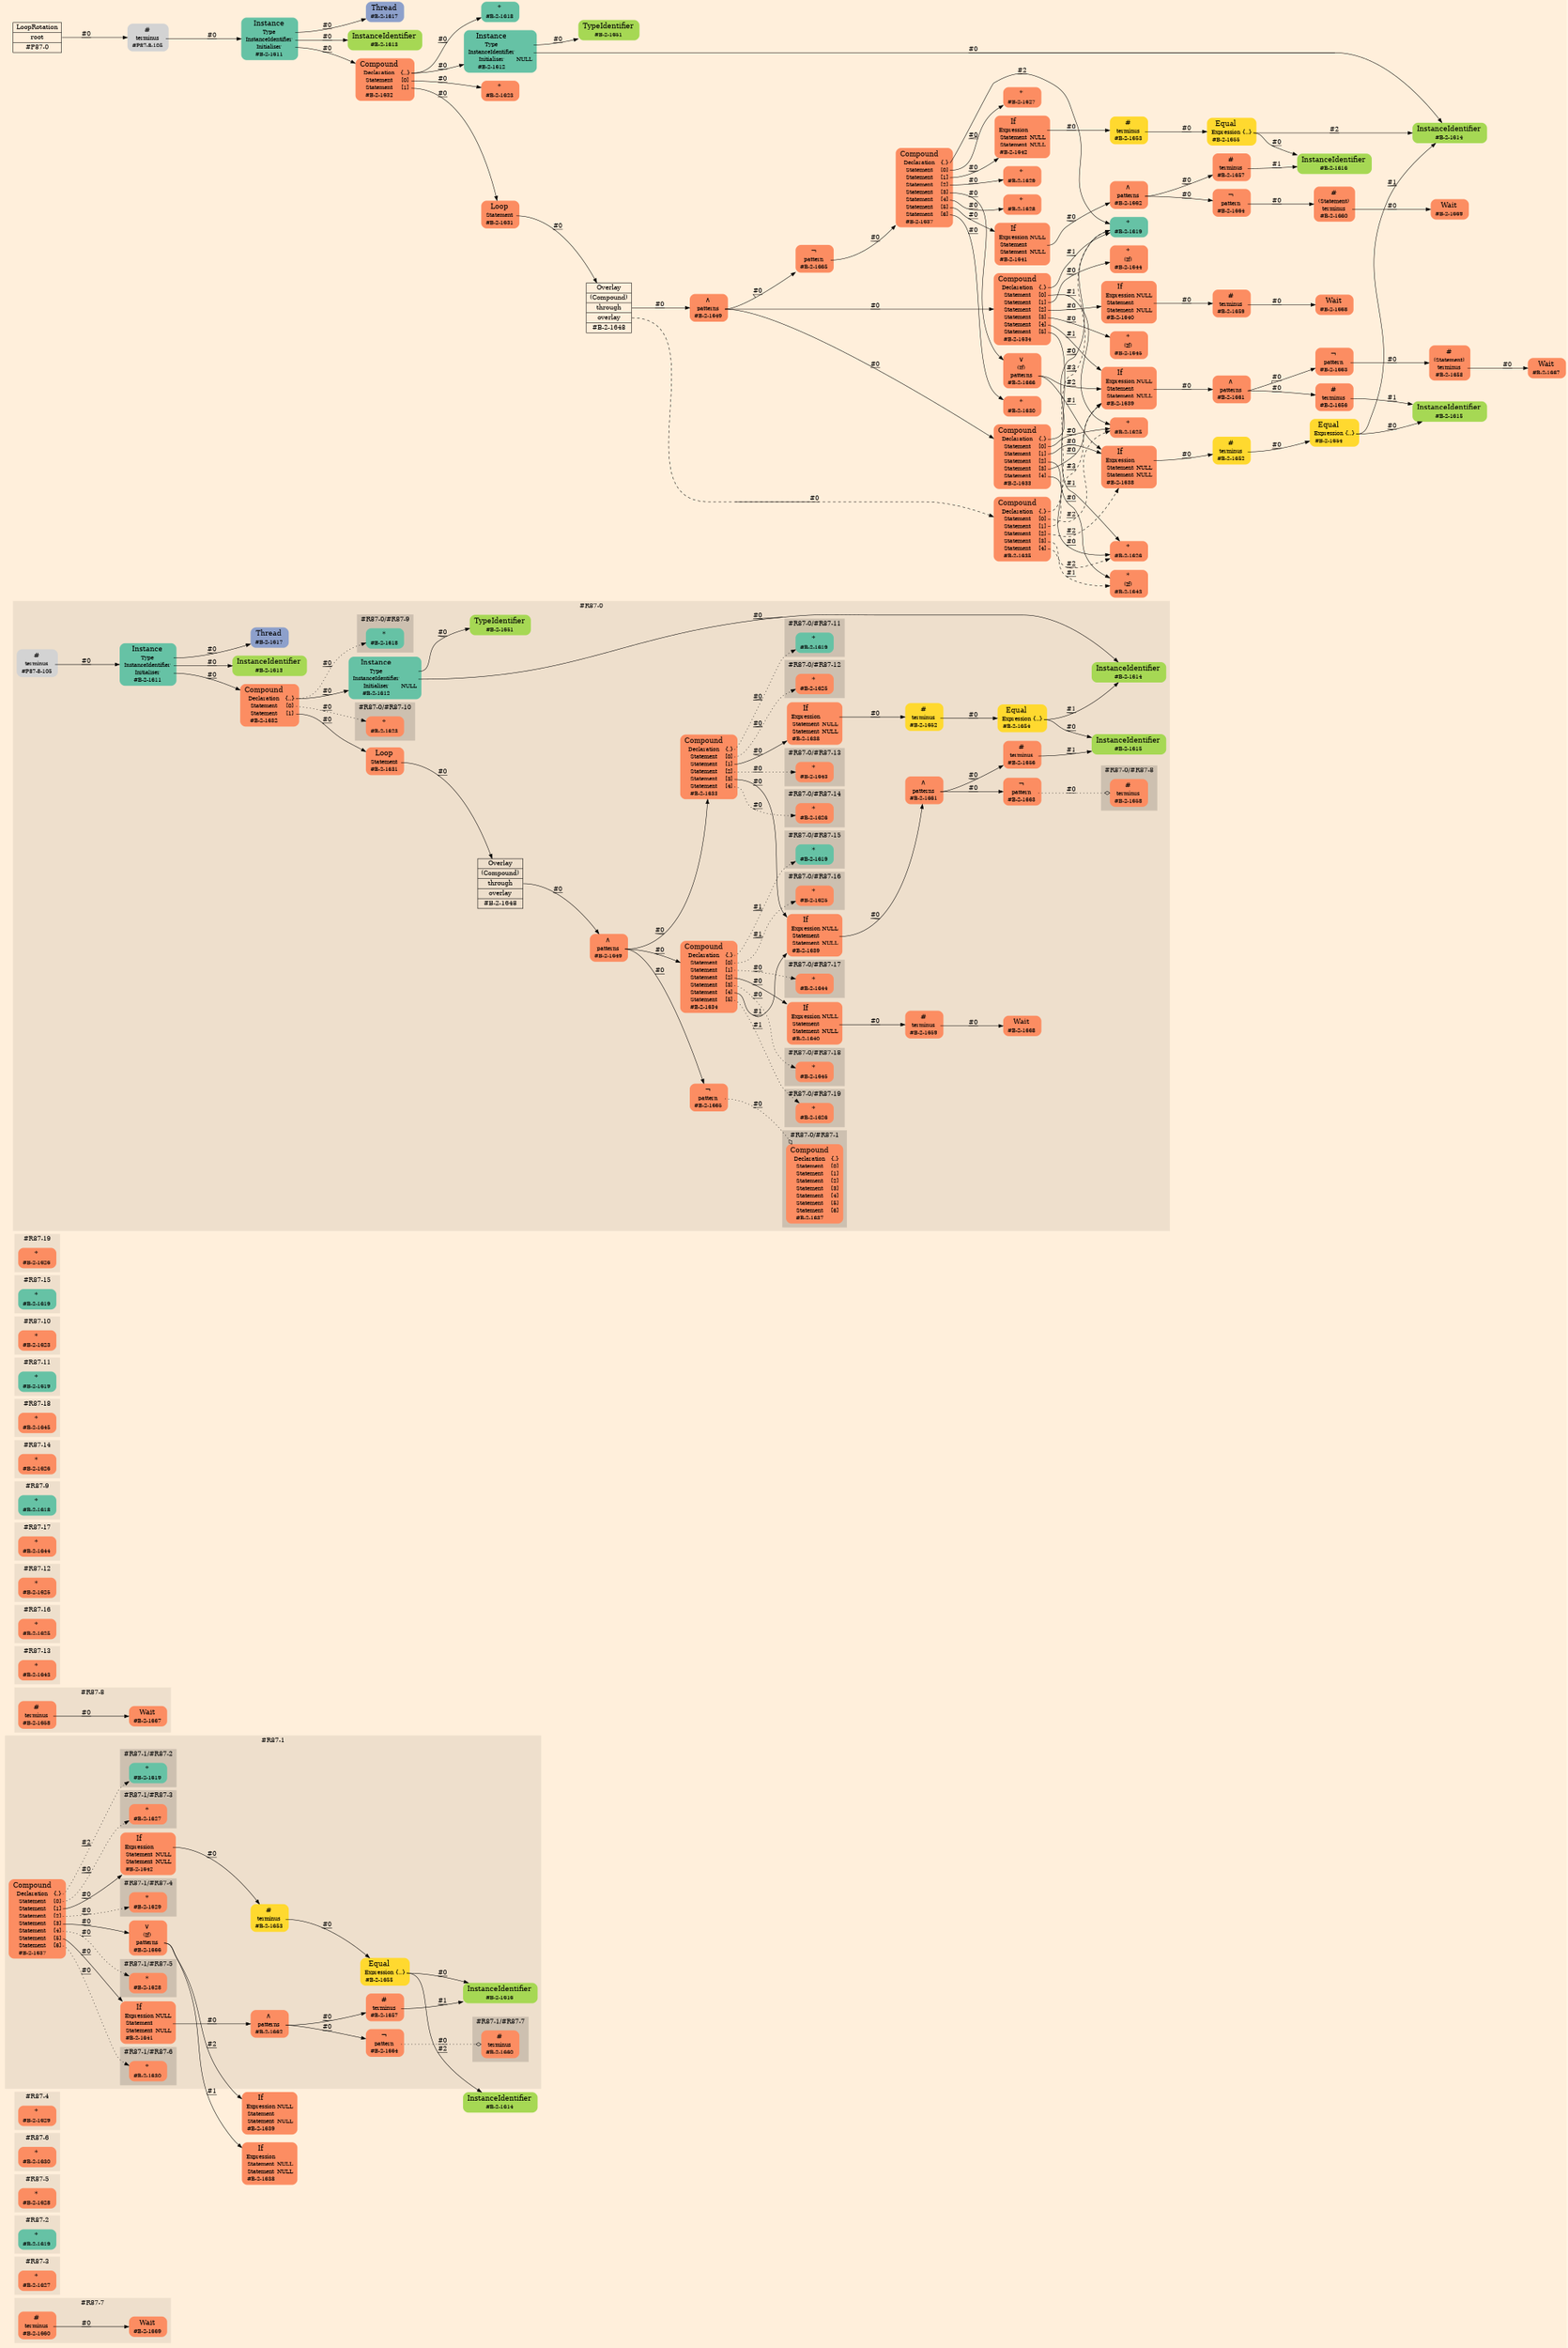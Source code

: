 digraph Inferno {
graph [
    rankdir = "LR"
    ranksep = 1.0
    size = "14,20"
    bgcolor = antiquewhite1
    color = black
    fontcolor = black
];
node [
];
// -------------------- figure #R87-7 --------------------
subgraph "cluster#R87-7" {
    label = "#R87-7"
    style = "filled"
    color = antiquewhite2
    "#R87-7/#B-2-1669" [
        shape = "plaintext"
        fillcolor = "/set28/2"
        label = <<TABLE BORDER="0" CELLBORDER="0" CELLSPACING="0">
         <TR><TD><FONT POINT-SIZE="16.0">Wait</FONT></TD><TD></TD></TR>
         <TR><TD>#B-2-1669</TD><TD PORT="port0"></TD></TR>
        </TABLE>>
        style = "rounded,filled"
        fontsize = "12"
    ];
    
    "#R87-7/#B-2-1660" [
        shape = "plaintext"
        fillcolor = "/set28/2"
        label = <<TABLE BORDER="0" CELLBORDER="0" CELLSPACING="0">
         <TR><TD><FONT POINT-SIZE="16.0">#</FONT></TD><TD></TD></TR>
         <TR><TD>terminus</TD><TD PORT="port0"></TD></TR>
         <TR><TD>#B-2-1660</TD><TD PORT="port1"></TD></TR>
        </TABLE>>
        style = "rounded,filled"
        fontsize = "12"
    ];
    
}


// -------------------- figure #R87-3 --------------------
subgraph "cluster#R87-3" {
    label = "#R87-3"
    style = "filled"
    color = antiquewhite2
    "#R87-3/#B-2-1627" [
        shape = "plaintext"
        fillcolor = "/set28/2"
        label = <<TABLE BORDER="0" CELLBORDER="0" CELLSPACING="0">
         <TR><TD><FONT POINT-SIZE="16.0">*</FONT></TD><TD></TD></TR>
         <TR><TD>#B-2-1627</TD><TD PORT="port0"></TD></TR>
        </TABLE>>
        style = "rounded,filled"
        fontsize = "12"
    ];
    
}


// -------------------- figure #R87-2 --------------------
subgraph "cluster#R87-2" {
    label = "#R87-2"
    style = "filled"
    color = antiquewhite2
    "#R87-2/#B-2-1619" [
        shape = "plaintext"
        fillcolor = "/set28/1"
        label = <<TABLE BORDER="0" CELLBORDER="0" CELLSPACING="0">
         <TR><TD><FONT POINT-SIZE="16.0">*</FONT></TD><TD></TD></TR>
         <TR><TD>#B-2-1619</TD><TD PORT="port0"></TD></TR>
        </TABLE>>
        style = "rounded,filled"
        fontsize = "12"
    ];
    
}


// -------------------- figure #R87-5 --------------------
subgraph "cluster#R87-5" {
    label = "#R87-5"
    style = "filled"
    color = antiquewhite2
    "#R87-5/#B-2-1628" [
        shape = "plaintext"
        fillcolor = "/set28/2"
        label = <<TABLE BORDER="0" CELLBORDER="0" CELLSPACING="0">
         <TR><TD><FONT POINT-SIZE="16.0">*</FONT></TD><TD></TD></TR>
         <TR><TD>#B-2-1628</TD><TD PORT="port0"></TD></TR>
        </TABLE>>
        style = "rounded,filled"
        fontsize = "12"
    ];
    
}


// -------------------- figure #R87-6 --------------------
subgraph "cluster#R87-6" {
    label = "#R87-6"
    style = "filled"
    color = antiquewhite2
    "#R87-6/#B-2-1630" [
        shape = "plaintext"
        fillcolor = "/set28/2"
        label = <<TABLE BORDER="0" CELLBORDER="0" CELLSPACING="0">
         <TR><TD><FONT POINT-SIZE="16.0">*</FONT></TD><TD></TD></TR>
         <TR><TD>#B-2-1630</TD><TD PORT="port0"></TD></TR>
        </TABLE>>
        style = "rounded,filled"
        fontsize = "12"
    ];
    
}


// -------------------- figure #R87-4 --------------------
subgraph "cluster#R87-4" {
    label = "#R87-4"
    style = "filled"
    color = antiquewhite2
    "#R87-4/#B-2-1629" [
        shape = "plaintext"
        fillcolor = "/set28/2"
        label = <<TABLE BORDER="0" CELLBORDER="0" CELLSPACING="0">
         <TR><TD><FONT POINT-SIZE="16.0">*</FONT></TD><TD></TD></TR>
         <TR><TD>#B-2-1629</TD><TD PORT="port0"></TD></TR>
        </TABLE>>
        style = "rounded,filled"
        fontsize = "12"
    ];
    
}


// -------------------- figure #R87-1 --------------------
"#R87-1/#B-2-1639" [
    shape = "plaintext"
    fillcolor = "/set28/2"
    label = <<TABLE BORDER="0" CELLBORDER="0" CELLSPACING="0">
     <TR><TD><FONT POINT-SIZE="16.0">If</FONT></TD><TD></TD></TR>
     <TR><TD>Expression</TD><TD PORT="port0">NULL</TD></TR>
     <TR><TD>Statement</TD><TD PORT="port1"></TD></TR>
     <TR><TD>Statement</TD><TD PORT="port2">NULL</TD></TR>
     <TR><TD>#B-2-1639</TD><TD PORT="port3"></TD></TR>
    </TABLE>>
    style = "rounded,filled"
    fontsize = "12"
];

"#R87-1/#B-2-1614" [
    shape = "plaintext"
    fillcolor = "/set28/5"
    label = <<TABLE BORDER="0" CELLBORDER="0" CELLSPACING="0">
     <TR><TD><FONT POINT-SIZE="16.0">InstanceIdentifier</FONT></TD><TD></TD></TR>
     <TR><TD>#B-2-1614</TD><TD PORT="port0"></TD></TR>
    </TABLE>>
    style = "rounded,filled"
    fontsize = "12"
];

"#R87-1/#B-2-1638" [
    shape = "plaintext"
    fillcolor = "/set28/2"
    label = <<TABLE BORDER="0" CELLBORDER="0" CELLSPACING="0">
     <TR><TD><FONT POINT-SIZE="16.0">If</FONT></TD><TD></TD></TR>
     <TR><TD>Expression</TD><TD PORT="port0"></TD></TR>
     <TR><TD>Statement</TD><TD PORT="port1">NULL</TD></TR>
     <TR><TD>Statement</TD><TD PORT="port2">NULL</TD></TR>
     <TR><TD>#B-2-1638</TD><TD PORT="port3"></TD></TR>
    </TABLE>>
    style = "rounded,filled"
    fontsize = "12"
];

subgraph "cluster#R87-1" {
    label = "#R87-1"
    style = "filled"
    color = antiquewhite2
    "#R87-1/#B-2-1662" [
        shape = "plaintext"
        fillcolor = "/set28/2"
        label = <<TABLE BORDER="0" CELLBORDER="0" CELLSPACING="0">
         <TR><TD><FONT POINT-SIZE="16.0">∧</FONT></TD><TD></TD></TR>
         <TR><TD>patterns</TD><TD PORT="port0"></TD></TR>
         <TR><TD>#B-2-1662</TD><TD PORT="port1"></TD></TR>
        </TABLE>>
        style = "rounded,filled"
        fontsize = "12"
    ];
    
    "#R87-1/#B-2-1641" [
        shape = "plaintext"
        fillcolor = "/set28/2"
        label = <<TABLE BORDER="0" CELLBORDER="0" CELLSPACING="0">
         <TR><TD><FONT POINT-SIZE="16.0">If</FONT></TD><TD></TD></TR>
         <TR><TD>Expression</TD><TD PORT="port0">NULL</TD></TR>
         <TR><TD>Statement</TD><TD PORT="port1"></TD></TR>
         <TR><TD>Statement</TD><TD PORT="port2">NULL</TD></TR>
         <TR><TD>#B-2-1641</TD><TD PORT="port3"></TD></TR>
        </TABLE>>
        style = "rounded,filled"
        fontsize = "12"
    ];
    
    "#R87-1/#B-2-1664" [
        shape = "plaintext"
        fillcolor = "/set28/2"
        label = <<TABLE BORDER="0" CELLBORDER="0" CELLSPACING="0">
         <TR><TD><FONT POINT-SIZE="16.0">¬</FONT></TD><TD></TD></TR>
         <TR><TD>pattern</TD><TD PORT="port0"></TD></TR>
         <TR><TD>#B-2-1664</TD><TD PORT="port1"></TD></TR>
        </TABLE>>
        style = "rounded,filled"
        fontsize = "12"
    ];
    
    "#R87-1/#B-2-1655" [
        shape = "plaintext"
        fillcolor = "/set28/6"
        label = <<TABLE BORDER="0" CELLBORDER="0" CELLSPACING="0">
         <TR><TD><FONT POINT-SIZE="16.0">Equal</FONT></TD><TD></TD></TR>
         <TR><TD>Expression</TD><TD PORT="port0">{..}</TD></TR>
         <TR><TD>#B-2-1655</TD><TD PORT="port1"></TD></TR>
        </TABLE>>
        style = "rounded,filled"
        fontsize = "12"
    ];
    
    "#R87-1/#B-2-1653" [
        shape = "plaintext"
        fillcolor = "/set28/6"
        label = <<TABLE BORDER="0" CELLBORDER="0" CELLSPACING="0">
         <TR><TD><FONT POINT-SIZE="16.0">#</FONT></TD><TD></TD></TR>
         <TR><TD>terminus</TD><TD PORT="port0"></TD></TR>
         <TR><TD>#B-2-1653</TD><TD PORT="port1"></TD></TR>
        </TABLE>>
        style = "rounded,filled"
        fontsize = "12"
    ];
    
    "#R87-1/#B-2-1657" [
        shape = "plaintext"
        fillcolor = "/set28/2"
        label = <<TABLE BORDER="0" CELLBORDER="0" CELLSPACING="0">
         <TR><TD><FONT POINT-SIZE="16.0">#</FONT></TD><TD></TD></TR>
         <TR><TD>terminus</TD><TD PORT="port0"></TD></TR>
         <TR><TD>#B-2-1657</TD><TD PORT="port1"></TD></TR>
        </TABLE>>
        style = "rounded,filled"
        fontsize = "12"
    ];
    
    "#R87-1/#B-2-1637" [
        shape = "plaintext"
        fillcolor = "/set28/2"
        label = <<TABLE BORDER="0" CELLBORDER="0" CELLSPACING="0">
         <TR><TD><FONT POINT-SIZE="16.0">Compound</FONT></TD><TD></TD></TR>
         <TR><TD>Declaration</TD><TD PORT="port0">{.}</TD></TR>
         <TR><TD>Statement</TD><TD PORT="port1">[0]</TD></TR>
         <TR><TD>Statement</TD><TD PORT="port2">[1]</TD></TR>
         <TR><TD>Statement</TD><TD PORT="port3">[2]</TD></TR>
         <TR><TD>Statement</TD><TD PORT="port4">[3]</TD></TR>
         <TR><TD>Statement</TD><TD PORT="port5">[4]</TD></TR>
         <TR><TD>Statement</TD><TD PORT="port6">[5]</TD></TR>
         <TR><TD>Statement</TD><TD PORT="port7">[6]</TD></TR>
         <TR><TD>#B-2-1637</TD><TD PORT="port8"></TD></TR>
        </TABLE>>
        style = "rounded,filled"
        fontsize = "12"
    ];
    
    "#R87-1/#B-2-1642" [
        shape = "plaintext"
        fillcolor = "/set28/2"
        label = <<TABLE BORDER="0" CELLBORDER="0" CELLSPACING="0">
         <TR><TD><FONT POINT-SIZE="16.0">If</FONT></TD><TD></TD></TR>
         <TR><TD>Expression</TD><TD PORT="port0"></TD></TR>
         <TR><TD>Statement</TD><TD PORT="port1">NULL</TD></TR>
         <TR><TD>Statement</TD><TD PORT="port2">NULL</TD></TR>
         <TR><TD>#B-2-1642</TD><TD PORT="port3"></TD></TR>
        </TABLE>>
        style = "rounded,filled"
        fontsize = "12"
    ];
    
    "#R87-1/#B-2-1616" [
        shape = "plaintext"
        fillcolor = "/set28/5"
        label = <<TABLE BORDER="0" CELLBORDER="0" CELLSPACING="0">
         <TR><TD><FONT POINT-SIZE="16.0">InstanceIdentifier</FONT></TD><TD></TD></TR>
         <TR><TD>#B-2-1616</TD><TD PORT="port0"></TD></TR>
        </TABLE>>
        style = "rounded,filled"
        fontsize = "12"
    ];
    
    "#R87-1/#B-2-1666" [
        shape = "plaintext"
        fillcolor = "/set28/2"
        label = <<TABLE BORDER="0" CELLBORDER="0" CELLSPACING="0">
         <TR><TD><FONT POINT-SIZE="16.0">∨</FONT></TD><TD></TD></TR>
         <TR><TD>(If)</TD><TD PORT="port0"></TD></TR>
         <TR><TD>patterns</TD><TD PORT="port1"></TD></TR>
         <TR><TD>#B-2-1666</TD><TD PORT="port2"></TD></TR>
        </TABLE>>
        style = "rounded,filled"
        fontsize = "12"
    ];
    
    subgraph "cluster#R87-1/#R87-4" {
        label = "#R87-1/#R87-4"
        style = "filled"
        color = antiquewhite3
        "#R87-1/#0/#B-2-1629" [
            shape = "plaintext"
            fillcolor = "/set28/2"
            label = <<TABLE BORDER="0" CELLBORDER="0" CELLSPACING="0">
             <TR><TD><FONT POINT-SIZE="16.0">*</FONT></TD><TD></TD></TR>
             <TR><TD>#B-2-1629</TD><TD PORT="port0"></TD></TR>
            </TABLE>>
            style = "rounded,filled"
            fontsize = "12"
        ];
        
    }
    
    subgraph "cluster#R87-1/#R87-6" {
        label = "#R87-1/#R87-6"
        style = "filled"
        color = antiquewhite3
        "#R87-1/#0/#B-2-1630" [
            shape = "plaintext"
            fillcolor = "/set28/2"
            label = <<TABLE BORDER="0" CELLBORDER="0" CELLSPACING="0">
             <TR><TD><FONT POINT-SIZE="16.0">*</FONT></TD><TD></TD></TR>
             <TR><TD>#B-2-1630</TD><TD PORT="port0"></TD></TR>
            </TABLE>>
            style = "rounded,filled"
            fontsize = "12"
        ];
        
    }
    
    subgraph "cluster#R87-1/#R87-5" {
        label = "#R87-1/#R87-5"
        style = "filled"
        color = antiquewhite3
        "#R87-1/#0/#B-2-1628" [
            shape = "plaintext"
            fillcolor = "/set28/2"
            label = <<TABLE BORDER="0" CELLBORDER="0" CELLSPACING="0">
             <TR><TD><FONT POINT-SIZE="16.0">*</FONT></TD><TD></TD></TR>
             <TR><TD>#B-2-1628</TD><TD PORT="port0"></TD></TR>
            </TABLE>>
            style = "rounded,filled"
            fontsize = "12"
        ];
        
    }
    
    subgraph "cluster#R87-1/#R87-2" {
        label = "#R87-1/#R87-2"
        style = "filled"
        color = antiquewhite3
        "#R87-1/#2/#B-2-1619" [
            shape = "plaintext"
            fillcolor = "/set28/1"
            label = <<TABLE BORDER="0" CELLBORDER="0" CELLSPACING="0">
             <TR><TD><FONT POINT-SIZE="16.0">*</FONT></TD><TD></TD></TR>
             <TR><TD>#B-2-1619</TD><TD PORT="port0"></TD></TR>
            </TABLE>>
            style = "rounded,filled"
            fontsize = "12"
        ];
        
    }
    
    subgraph "cluster#R87-1/#R87-3" {
        label = "#R87-1/#R87-3"
        style = "filled"
        color = antiquewhite3
        "#R87-1/#0/#B-2-1627" [
            shape = "plaintext"
            fillcolor = "/set28/2"
            label = <<TABLE BORDER="0" CELLBORDER="0" CELLSPACING="0">
             <TR><TD><FONT POINT-SIZE="16.0">*</FONT></TD><TD></TD></TR>
             <TR><TD>#B-2-1627</TD><TD PORT="port0"></TD></TR>
            </TABLE>>
            style = "rounded,filled"
            fontsize = "12"
        ];
        
    }
    
    subgraph "cluster#R87-1/#R87-7" {
        label = "#R87-1/#R87-7"
        style = "filled"
        color = antiquewhite3
        "#R87-1/#0/#B-2-1660" [
            shape = "plaintext"
            fillcolor = "/set28/2"
            label = <<TABLE BORDER="0" CELLBORDER="0" CELLSPACING="0">
             <TR><TD><FONT POINT-SIZE="16.0">#</FONT></TD><TD></TD></TR>
             <TR><TD>terminus</TD><TD PORT="port0"></TD></TR>
             <TR><TD>#B-2-1660</TD><TD PORT="port1"></TD></TR>
            </TABLE>>
            style = "rounded,filled"
            fontsize = "12"
        ];
        
    }
    
}


// -------------------- figure #R87-8 --------------------
subgraph "cluster#R87-8" {
    label = "#R87-8"
    style = "filled"
    color = antiquewhite2
    "#R87-8/#B-2-1667" [
        shape = "plaintext"
        fillcolor = "/set28/2"
        label = <<TABLE BORDER="0" CELLBORDER="0" CELLSPACING="0">
         <TR><TD><FONT POINT-SIZE="16.0">Wait</FONT></TD><TD></TD></TR>
         <TR><TD>#B-2-1667</TD><TD PORT="port0"></TD></TR>
        </TABLE>>
        style = "rounded,filled"
        fontsize = "12"
    ];
    
    "#R87-8/#B-2-1658" [
        shape = "plaintext"
        fillcolor = "/set28/2"
        label = <<TABLE BORDER="0" CELLBORDER="0" CELLSPACING="0">
         <TR><TD><FONT POINT-SIZE="16.0">#</FONT></TD><TD></TD></TR>
         <TR><TD>terminus</TD><TD PORT="port0"></TD></TR>
         <TR><TD>#B-2-1658</TD><TD PORT="port1"></TD></TR>
        </TABLE>>
        style = "rounded,filled"
        fontsize = "12"
    ];
    
}


// -------------------- figure #R87-13 --------------------
subgraph "cluster#R87-13" {
    label = "#R87-13"
    style = "filled"
    color = antiquewhite2
    "#R87-13/#B-2-1643" [
        shape = "plaintext"
        fillcolor = "/set28/2"
        label = <<TABLE BORDER="0" CELLBORDER="0" CELLSPACING="0">
         <TR><TD><FONT POINT-SIZE="16.0">*</FONT></TD><TD></TD></TR>
         <TR><TD>#B-2-1643</TD><TD PORT="port0"></TD></TR>
        </TABLE>>
        style = "rounded,filled"
        fontsize = "12"
    ];
    
}


// -------------------- figure #R87-16 --------------------
subgraph "cluster#R87-16" {
    label = "#R87-16"
    style = "filled"
    color = antiquewhite2
    "#R87-16/#B-2-1625" [
        shape = "plaintext"
        fillcolor = "/set28/2"
        label = <<TABLE BORDER="0" CELLBORDER="0" CELLSPACING="0">
         <TR><TD><FONT POINT-SIZE="16.0">*</FONT></TD><TD></TD></TR>
         <TR><TD>#B-2-1625</TD><TD PORT="port0"></TD></TR>
        </TABLE>>
        style = "rounded,filled"
        fontsize = "12"
    ];
    
}


// -------------------- figure #R87-12 --------------------
subgraph "cluster#R87-12" {
    label = "#R87-12"
    style = "filled"
    color = antiquewhite2
    "#R87-12/#B-2-1625" [
        shape = "plaintext"
        fillcolor = "/set28/2"
        label = <<TABLE BORDER="0" CELLBORDER="0" CELLSPACING="0">
         <TR><TD><FONT POINT-SIZE="16.0">*</FONT></TD><TD></TD></TR>
         <TR><TD>#B-2-1625</TD><TD PORT="port0"></TD></TR>
        </TABLE>>
        style = "rounded,filled"
        fontsize = "12"
    ];
    
}


// -------------------- figure #R87-17 --------------------
subgraph "cluster#R87-17" {
    label = "#R87-17"
    style = "filled"
    color = antiquewhite2
    "#R87-17/#B-2-1644" [
        shape = "plaintext"
        fillcolor = "/set28/2"
        label = <<TABLE BORDER="0" CELLBORDER="0" CELLSPACING="0">
         <TR><TD><FONT POINT-SIZE="16.0">*</FONT></TD><TD></TD></TR>
         <TR><TD>#B-2-1644</TD><TD PORT="port0"></TD></TR>
        </TABLE>>
        style = "rounded,filled"
        fontsize = "12"
    ];
    
}


// -------------------- figure #R87-9 --------------------
subgraph "cluster#R87-9" {
    label = "#R87-9"
    style = "filled"
    color = antiquewhite2
    "#R87-9/#B-2-1618" [
        shape = "plaintext"
        fillcolor = "/set28/1"
        label = <<TABLE BORDER="0" CELLBORDER="0" CELLSPACING="0">
         <TR><TD><FONT POINT-SIZE="16.0">*</FONT></TD><TD></TD></TR>
         <TR><TD>#B-2-1618</TD><TD PORT="port0"></TD></TR>
        </TABLE>>
        style = "rounded,filled"
        fontsize = "12"
    ];
    
}


// -------------------- figure #R87-14 --------------------
subgraph "cluster#R87-14" {
    label = "#R87-14"
    style = "filled"
    color = antiquewhite2
    "#R87-14/#B-2-1626" [
        shape = "plaintext"
        fillcolor = "/set28/2"
        label = <<TABLE BORDER="0" CELLBORDER="0" CELLSPACING="0">
         <TR><TD><FONT POINT-SIZE="16.0">*</FONT></TD><TD></TD></TR>
         <TR><TD>#B-2-1626</TD><TD PORT="port0"></TD></TR>
        </TABLE>>
        style = "rounded,filled"
        fontsize = "12"
    ];
    
}


// -------------------- figure #R87-18 --------------------
subgraph "cluster#R87-18" {
    label = "#R87-18"
    style = "filled"
    color = antiquewhite2
    "#R87-18/#B-2-1645" [
        shape = "plaintext"
        fillcolor = "/set28/2"
        label = <<TABLE BORDER="0" CELLBORDER="0" CELLSPACING="0">
         <TR><TD><FONT POINT-SIZE="16.0">*</FONT></TD><TD></TD></TR>
         <TR><TD>#B-2-1645</TD><TD PORT="port0"></TD></TR>
        </TABLE>>
        style = "rounded,filled"
        fontsize = "12"
    ];
    
}


// -------------------- figure #R87-11 --------------------
subgraph "cluster#R87-11" {
    label = "#R87-11"
    style = "filled"
    color = antiquewhite2
    "#R87-11/#B-2-1619" [
        shape = "plaintext"
        fillcolor = "/set28/1"
        label = <<TABLE BORDER="0" CELLBORDER="0" CELLSPACING="0">
         <TR><TD><FONT POINT-SIZE="16.0">*</FONT></TD><TD></TD></TR>
         <TR><TD>#B-2-1619</TD><TD PORT="port0"></TD></TR>
        </TABLE>>
        style = "rounded,filled"
        fontsize = "12"
    ];
    
}


// -------------------- figure #R87-10 --------------------
subgraph "cluster#R87-10" {
    label = "#R87-10"
    style = "filled"
    color = antiquewhite2
    "#R87-10/#B-2-1623" [
        shape = "plaintext"
        fillcolor = "/set28/2"
        label = <<TABLE BORDER="0" CELLBORDER="0" CELLSPACING="0">
         <TR><TD><FONT POINT-SIZE="16.0">*</FONT></TD><TD></TD></TR>
         <TR><TD>#B-2-1623</TD><TD PORT="port0"></TD></TR>
        </TABLE>>
        style = "rounded,filled"
        fontsize = "12"
    ];
    
}


// -------------------- figure #R87-15 --------------------
subgraph "cluster#R87-15" {
    label = "#R87-15"
    style = "filled"
    color = antiquewhite2
    "#R87-15/#B-2-1619" [
        shape = "plaintext"
        fillcolor = "/set28/1"
        label = <<TABLE BORDER="0" CELLBORDER="0" CELLSPACING="0">
         <TR><TD><FONT POINT-SIZE="16.0">*</FONT></TD><TD></TD></TR>
         <TR><TD>#B-2-1619</TD><TD PORT="port0"></TD></TR>
        </TABLE>>
        style = "rounded,filled"
        fontsize = "12"
    ];
    
}


// -------------------- figure #R87-19 --------------------
subgraph "cluster#R87-19" {
    label = "#R87-19"
    style = "filled"
    color = antiquewhite2
    "#R87-19/#B-2-1626" [
        shape = "plaintext"
        fillcolor = "/set28/2"
        label = <<TABLE BORDER="0" CELLBORDER="0" CELLSPACING="0">
         <TR><TD><FONT POINT-SIZE="16.0">*</FONT></TD><TD></TD></TR>
         <TR><TD>#B-2-1626</TD><TD PORT="port0"></TD></TR>
        </TABLE>>
        style = "rounded,filled"
        fontsize = "12"
    ];
    
}


// -------------------- figure #R87-0 --------------------
subgraph "cluster#R87-0" {
    label = "#R87-0"
    style = "filled"
    color = antiquewhite2
    "#R87-0/#B-2-1648" [
        shape = "record"
        fillcolor = antiquewhite2
        label = "<fixed> Overlay | <port0> (Compound) | <port1> through | <port2> overlay | <port3> #B-2-1648"
        style = "filled"
        fontsize = "14"
        color = black
        fontcolor = black
    ];
    
    "#R87-0/#B-2-1631" [
        shape = "plaintext"
        fillcolor = "/set28/2"
        label = <<TABLE BORDER="0" CELLBORDER="0" CELLSPACING="0">
         <TR><TD><FONT POINT-SIZE="16.0">Loop</FONT></TD><TD></TD></TR>
         <TR><TD>Statement</TD><TD PORT="port0"></TD></TR>
         <TR><TD>#B-2-1631</TD><TD PORT="port1"></TD></TR>
        </TABLE>>
        style = "rounded,filled"
        fontsize = "12"
    ];
    
    "#R87-0/#B-2-1614" [
        shape = "plaintext"
        fillcolor = "/set28/5"
        label = <<TABLE BORDER="0" CELLBORDER="0" CELLSPACING="0">
         <TR><TD><FONT POINT-SIZE="16.0">InstanceIdentifier</FONT></TD><TD></TD></TR>
         <TR><TD>#B-2-1614</TD><TD PORT="port0"></TD></TR>
        </TABLE>>
        style = "rounded,filled"
        fontsize = "12"
    ];
    
    "#R87-0/#P87-8-105" [
        shape = "plaintext"
        label = <<TABLE BORDER="0" CELLBORDER="0" CELLSPACING="0">
         <TR><TD><FONT POINT-SIZE="16.0">#</FONT></TD><TD></TD></TR>
         <TR><TD>terminus</TD><TD PORT="port0"></TD></TR>
         <TR><TD>#P87-8-105</TD><TD PORT="port1"></TD></TR>
        </TABLE>>
        style = "rounded,filled"
        fontsize = "12"
    ];
    
    "#R87-0/#B-2-1638" [
        shape = "plaintext"
        fillcolor = "/set28/2"
        label = <<TABLE BORDER="0" CELLBORDER="0" CELLSPACING="0">
         <TR><TD><FONT POINT-SIZE="16.0">If</FONT></TD><TD></TD></TR>
         <TR><TD>Expression</TD><TD PORT="port0"></TD></TR>
         <TR><TD>Statement</TD><TD PORT="port1">NULL</TD></TR>
         <TR><TD>Statement</TD><TD PORT="port2">NULL</TD></TR>
         <TR><TD>#B-2-1638</TD><TD PORT="port3"></TD></TR>
        </TABLE>>
        style = "rounded,filled"
        fontsize = "12"
    ];
    
    "#R87-0/#B-2-1651" [
        shape = "plaintext"
        fillcolor = "/set28/5"
        label = <<TABLE BORDER="0" CELLBORDER="0" CELLSPACING="0">
         <TR><TD><FONT POINT-SIZE="16.0">TypeIdentifier</FONT></TD><TD></TD></TR>
         <TR><TD>#B-2-1651</TD><TD PORT="port0"></TD></TR>
        </TABLE>>
        style = "rounded,filled"
        fontsize = "12"
    ];
    
    "#R87-0/#B-2-1611" [
        shape = "plaintext"
        fillcolor = "/set28/1"
        label = <<TABLE BORDER="0" CELLBORDER="0" CELLSPACING="0">
         <TR><TD><FONT POINT-SIZE="16.0">Instance</FONT></TD><TD></TD></TR>
         <TR><TD>Type</TD><TD PORT="port0"></TD></TR>
         <TR><TD>InstanceIdentifier</TD><TD PORT="port1"></TD></TR>
         <TR><TD>Initialiser</TD><TD PORT="port2"></TD></TR>
         <TR><TD>#B-2-1611</TD><TD PORT="port3"></TD></TR>
        </TABLE>>
        style = "rounded,filled"
        fontsize = "12"
    ];
    
    "#R87-0/#B-2-1617" [
        shape = "plaintext"
        fillcolor = "/set28/3"
        label = <<TABLE BORDER="0" CELLBORDER="0" CELLSPACING="0">
         <TR><TD><FONT POINT-SIZE="16.0">Thread</FONT></TD><TD></TD></TR>
         <TR><TD>#B-2-1617</TD><TD PORT="port0"></TD></TR>
        </TABLE>>
        style = "rounded,filled"
        fontsize = "12"
    ];
    
    "#R87-0/#B-2-1632" [
        shape = "plaintext"
        fillcolor = "/set28/2"
        label = <<TABLE BORDER="0" CELLBORDER="0" CELLSPACING="0">
         <TR><TD><FONT POINT-SIZE="16.0">Compound</FONT></TD><TD></TD></TR>
         <TR><TD>Declaration</TD><TD PORT="port0">{..}</TD></TR>
         <TR><TD>Statement</TD><TD PORT="port1">[0]</TD></TR>
         <TR><TD>Statement</TD><TD PORT="port2">[1]</TD></TR>
         <TR><TD>#B-2-1632</TD><TD PORT="port3"></TD></TR>
        </TABLE>>
        style = "rounded,filled"
        fontsize = "12"
    ];
    
    "#R87-0/#B-2-1649" [
        shape = "plaintext"
        fillcolor = "/set28/2"
        label = <<TABLE BORDER="0" CELLBORDER="0" CELLSPACING="0">
         <TR><TD><FONT POINT-SIZE="16.0">∧</FONT></TD><TD></TD></TR>
         <TR><TD>patterns</TD><TD PORT="port0"></TD></TR>
         <TR><TD>#B-2-1649</TD><TD PORT="port1"></TD></TR>
        </TABLE>>
        style = "rounded,filled"
        fontsize = "12"
    ];
    
    "#R87-0/#B-2-1613" [
        shape = "plaintext"
        fillcolor = "/set28/5"
        label = <<TABLE BORDER="0" CELLBORDER="0" CELLSPACING="0">
         <TR><TD><FONT POINT-SIZE="16.0">InstanceIdentifier</FONT></TD><TD></TD></TR>
         <TR><TD>#B-2-1613</TD><TD PORT="port0"></TD></TR>
        </TABLE>>
        style = "rounded,filled"
        fontsize = "12"
    ];
    
    "#R87-0/#B-2-1633" [
        shape = "plaintext"
        fillcolor = "/set28/2"
        label = <<TABLE BORDER="0" CELLBORDER="0" CELLSPACING="0">
         <TR><TD><FONT POINT-SIZE="16.0">Compound</FONT></TD><TD></TD></TR>
         <TR><TD>Declaration</TD><TD PORT="port0">{.}</TD></TR>
         <TR><TD>Statement</TD><TD PORT="port1">[0]</TD></TR>
         <TR><TD>Statement</TD><TD PORT="port2">[1]</TD></TR>
         <TR><TD>Statement</TD><TD PORT="port3">[2]</TD></TR>
         <TR><TD>Statement</TD><TD PORT="port4">[3]</TD></TR>
         <TR><TD>Statement</TD><TD PORT="port5">[4]</TD></TR>
         <TR><TD>#B-2-1633</TD><TD PORT="port6"></TD></TR>
        </TABLE>>
        style = "rounded,filled"
        fontsize = "12"
    ];
    
    "#R87-0/#B-2-1665" [
        shape = "plaintext"
        fillcolor = "/set28/2"
        label = <<TABLE BORDER="0" CELLBORDER="0" CELLSPACING="0">
         <TR><TD><FONT POINT-SIZE="16.0">¬</FONT></TD><TD></TD></TR>
         <TR><TD>pattern</TD><TD PORT="port0"></TD></TR>
         <TR><TD>#B-2-1665</TD><TD PORT="port1"></TD></TR>
        </TABLE>>
        style = "rounded,filled"
        fontsize = "12"
    ];
    
    "#R87-0/#B-2-1612" [
        shape = "plaintext"
        fillcolor = "/set28/1"
        label = <<TABLE BORDER="0" CELLBORDER="0" CELLSPACING="0">
         <TR><TD><FONT POINT-SIZE="16.0">Instance</FONT></TD><TD></TD></TR>
         <TR><TD>Type</TD><TD PORT="port0"></TD></TR>
         <TR><TD>InstanceIdentifier</TD><TD PORT="port1"></TD></TR>
         <TR><TD>Initialiser</TD><TD PORT="port2">NULL</TD></TR>
         <TR><TD>#B-2-1612</TD><TD PORT="port3"></TD></TR>
        </TABLE>>
        style = "rounded,filled"
        fontsize = "12"
    ];
    
    "#R87-0/#B-2-1652" [
        shape = "plaintext"
        fillcolor = "/set28/6"
        label = <<TABLE BORDER="0" CELLBORDER="0" CELLSPACING="0">
         <TR><TD><FONT POINT-SIZE="16.0">#</FONT></TD><TD></TD></TR>
         <TR><TD>terminus</TD><TD PORT="port0"></TD></TR>
         <TR><TD>#B-2-1652</TD><TD PORT="port1"></TD></TR>
        </TABLE>>
        style = "rounded,filled"
        fontsize = "12"
    ];
    
    "#R87-0/#B-2-1654" [
        shape = "plaintext"
        fillcolor = "/set28/6"
        label = <<TABLE BORDER="0" CELLBORDER="0" CELLSPACING="0">
         <TR><TD><FONT POINT-SIZE="16.0">Equal</FONT></TD><TD></TD></TR>
         <TR><TD>Expression</TD><TD PORT="port0">{..}</TD></TR>
         <TR><TD>#B-2-1654</TD><TD PORT="port1"></TD></TR>
        </TABLE>>
        style = "rounded,filled"
        fontsize = "12"
    ];
    
    "#R87-0/#B-2-1656" [
        shape = "plaintext"
        fillcolor = "/set28/2"
        label = <<TABLE BORDER="0" CELLBORDER="0" CELLSPACING="0">
         <TR><TD><FONT POINT-SIZE="16.0">#</FONT></TD><TD></TD></TR>
         <TR><TD>terminus</TD><TD PORT="port0"></TD></TR>
         <TR><TD>#B-2-1656</TD><TD PORT="port1"></TD></TR>
        </TABLE>>
        style = "rounded,filled"
        fontsize = "12"
    ];
    
    "#R87-0/#B-2-1615" [
        shape = "plaintext"
        fillcolor = "/set28/5"
        label = <<TABLE BORDER="0" CELLBORDER="0" CELLSPACING="0">
         <TR><TD><FONT POINT-SIZE="16.0">InstanceIdentifier</FONT></TD><TD></TD></TR>
         <TR><TD>#B-2-1615</TD><TD PORT="port0"></TD></TR>
        </TABLE>>
        style = "rounded,filled"
        fontsize = "12"
    ];
    
    "#R87-0/#B-2-1639" [
        shape = "plaintext"
        fillcolor = "/set28/2"
        label = <<TABLE BORDER="0" CELLBORDER="0" CELLSPACING="0">
         <TR><TD><FONT POINT-SIZE="16.0">If</FONT></TD><TD></TD></TR>
         <TR><TD>Expression</TD><TD PORT="port0">NULL</TD></TR>
         <TR><TD>Statement</TD><TD PORT="port1"></TD></TR>
         <TR><TD>Statement</TD><TD PORT="port2">NULL</TD></TR>
         <TR><TD>#B-2-1639</TD><TD PORT="port3"></TD></TR>
        </TABLE>>
        style = "rounded,filled"
        fontsize = "12"
    ];
    
    "#R87-0/#B-2-1661" [
        shape = "plaintext"
        fillcolor = "/set28/2"
        label = <<TABLE BORDER="0" CELLBORDER="0" CELLSPACING="0">
         <TR><TD><FONT POINT-SIZE="16.0">∧</FONT></TD><TD></TD></TR>
         <TR><TD>patterns</TD><TD PORT="port0"></TD></TR>
         <TR><TD>#B-2-1661</TD><TD PORT="port1"></TD></TR>
        </TABLE>>
        style = "rounded,filled"
        fontsize = "12"
    ];
    
    "#R87-0/#B-2-1659" [
        shape = "plaintext"
        fillcolor = "/set28/2"
        label = <<TABLE BORDER="0" CELLBORDER="0" CELLSPACING="0">
         <TR><TD><FONT POINT-SIZE="16.0">#</FONT></TD><TD></TD></TR>
         <TR><TD>terminus</TD><TD PORT="port0"></TD></TR>
         <TR><TD>#B-2-1659</TD><TD PORT="port1"></TD></TR>
        </TABLE>>
        style = "rounded,filled"
        fontsize = "12"
    ];
    
    "#R87-0/#B-2-1634" [
        shape = "plaintext"
        fillcolor = "/set28/2"
        label = <<TABLE BORDER="0" CELLBORDER="0" CELLSPACING="0">
         <TR><TD><FONT POINT-SIZE="16.0">Compound</FONT></TD><TD></TD></TR>
         <TR><TD>Declaration</TD><TD PORT="port0">{.}</TD></TR>
         <TR><TD>Statement</TD><TD PORT="port1">[0]</TD></TR>
         <TR><TD>Statement</TD><TD PORT="port2">[1]</TD></TR>
         <TR><TD>Statement</TD><TD PORT="port3">[2]</TD></TR>
         <TR><TD>Statement</TD><TD PORT="port4">[3]</TD></TR>
         <TR><TD>Statement</TD><TD PORT="port5">[4]</TD></TR>
         <TR><TD>Statement</TD><TD PORT="port6">[5]</TD></TR>
         <TR><TD>#B-2-1634</TD><TD PORT="port7"></TD></TR>
        </TABLE>>
        style = "rounded,filled"
        fontsize = "12"
    ];
    
    "#R87-0/#B-2-1668" [
        shape = "plaintext"
        fillcolor = "/set28/2"
        label = <<TABLE BORDER="0" CELLBORDER="0" CELLSPACING="0">
         <TR><TD><FONT POINT-SIZE="16.0">Wait</FONT></TD><TD></TD></TR>
         <TR><TD>#B-2-1668</TD><TD PORT="port0"></TD></TR>
        </TABLE>>
        style = "rounded,filled"
        fontsize = "12"
    ];
    
    "#R87-0/#B-2-1663" [
        shape = "plaintext"
        fillcolor = "/set28/2"
        label = <<TABLE BORDER="0" CELLBORDER="0" CELLSPACING="0">
         <TR><TD><FONT POINT-SIZE="16.0">¬</FONT></TD><TD></TD></TR>
         <TR><TD>pattern</TD><TD PORT="port0"></TD></TR>
         <TR><TD>#B-2-1663</TD><TD PORT="port1"></TD></TR>
        </TABLE>>
        style = "rounded,filled"
        fontsize = "12"
    ];
    
    "#R87-0/#B-2-1640" [
        shape = "plaintext"
        fillcolor = "/set28/2"
        label = <<TABLE BORDER="0" CELLBORDER="0" CELLSPACING="0">
         <TR><TD><FONT POINT-SIZE="16.0">If</FONT></TD><TD></TD></TR>
         <TR><TD>Expression</TD><TD PORT="port0">NULL</TD></TR>
         <TR><TD>Statement</TD><TD PORT="port1"></TD></TR>
         <TR><TD>Statement</TD><TD PORT="port2">NULL</TD></TR>
         <TR><TD>#B-2-1640</TD><TD PORT="port3"></TD></TR>
        </TABLE>>
        style = "rounded,filled"
        fontsize = "12"
    ];
    
    subgraph "cluster#R87-0/#R87-19" {
        label = "#R87-0/#R87-19"
        style = "filled"
        color = antiquewhite3
        "#R87-0/#1/#B-2-1626" [
            shape = "plaintext"
            fillcolor = "/set28/2"
            label = <<TABLE BORDER="0" CELLBORDER="0" CELLSPACING="0">
             <TR><TD><FONT POINT-SIZE="16.0">*</FONT></TD><TD></TD></TR>
             <TR><TD>#B-2-1626</TD><TD PORT="port0"></TD></TR>
            </TABLE>>
            style = "rounded,filled"
            fontsize = "12"
        ];
        
    }
    
    subgraph "cluster#R87-0/#R87-15" {
        label = "#R87-0/#R87-15"
        style = "filled"
        color = antiquewhite3
        "#R87-0/#1/#B-2-1619" [
            shape = "plaintext"
            fillcolor = "/set28/1"
            label = <<TABLE BORDER="0" CELLBORDER="0" CELLSPACING="0">
             <TR><TD><FONT POINT-SIZE="16.0">*</FONT></TD><TD></TD></TR>
             <TR><TD>#B-2-1619</TD><TD PORT="port0"></TD></TR>
            </TABLE>>
            style = "rounded,filled"
            fontsize = "12"
        ];
        
    }
    
    subgraph "cluster#R87-0/#R87-10" {
        label = "#R87-0/#R87-10"
        style = "filled"
        color = antiquewhite3
        "#R87-0/#0/#B-2-1623" [
            shape = "plaintext"
            fillcolor = "/set28/2"
            label = <<TABLE BORDER="0" CELLBORDER="0" CELLSPACING="0">
             <TR><TD><FONT POINT-SIZE="16.0">*</FONT></TD><TD></TD></TR>
             <TR><TD>#B-2-1623</TD><TD PORT="port0"></TD></TR>
            </TABLE>>
            style = "rounded,filled"
            fontsize = "12"
        ];
        
    }
    
    subgraph "cluster#R87-0/#R87-11" {
        label = "#R87-0/#R87-11"
        style = "filled"
        color = antiquewhite3
        "#R87-0/#0/#B-2-1619" [
            shape = "plaintext"
            fillcolor = "/set28/1"
            label = <<TABLE BORDER="0" CELLBORDER="0" CELLSPACING="0">
             <TR><TD><FONT POINT-SIZE="16.0">*</FONT></TD><TD></TD></TR>
             <TR><TD>#B-2-1619</TD><TD PORT="port0"></TD></TR>
            </TABLE>>
            style = "rounded,filled"
            fontsize = "12"
        ];
        
    }
    
    subgraph "cluster#R87-0/#R87-18" {
        label = "#R87-0/#R87-18"
        style = "filled"
        color = antiquewhite3
        "#R87-0/#0/#B-2-1645" [
            shape = "plaintext"
            fillcolor = "/set28/2"
            label = <<TABLE BORDER="0" CELLBORDER="0" CELLSPACING="0">
             <TR><TD><FONT POINT-SIZE="16.0">*</FONT></TD><TD></TD></TR>
             <TR><TD>#B-2-1645</TD><TD PORT="port0"></TD></TR>
            </TABLE>>
            style = "rounded,filled"
            fontsize = "12"
        ];
        
    }
    
    subgraph "cluster#R87-0/#R87-14" {
        label = "#R87-0/#R87-14"
        style = "filled"
        color = antiquewhite3
        "#R87-0/#0/#B-2-1626" [
            shape = "plaintext"
            fillcolor = "/set28/2"
            label = <<TABLE BORDER="0" CELLBORDER="0" CELLSPACING="0">
             <TR><TD><FONT POINT-SIZE="16.0">*</FONT></TD><TD></TD></TR>
             <TR><TD>#B-2-1626</TD><TD PORT="port0"></TD></TR>
            </TABLE>>
            style = "rounded,filled"
            fontsize = "12"
        ];
        
    }
    
    subgraph "cluster#R87-0/#R87-9" {
        label = "#R87-0/#R87-9"
        style = "filled"
        color = antiquewhite3
        "#R87-0/#0/#B-2-1618" [
            shape = "plaintext"
            fillcolor = "/set28/1"
            label = <<TABLE BORDER="0" CELLBORDER="0" CELLSPACING="0">
             <TR><TD><FONT POINT-SIZE="16.0">*</FONT></TD><TD></TD></TR>
             <TR><TD>#B-2-1618</TD><TD PORT="port0"></TD></TR>
            </TABLE>>
            style = "rounded,filled"
            fontsize = "12"
        ];
        
    }
    
    subgraph "cluster#R87-0/#R87-17" {
        label = "#R87-0/#R87-17"
        style = "filled"
        color = antiquewhite3
        "#R87-0/#0/#B-2-1644" [
            shape = "plaintext"
            fillcolor = "/set28/2"
            label = <<TABLE BORDER="0" CELLBORDER="0" CELLSPACING="0">
             <TR><TD><FONT POINT-SIZE="16.0">*</FONT></TD><TD></TD></TR>
             <TR><TD>#B-2-1644</TD><TD PORT="port0"></TD></TR>
            </TABLE>>
            style = "rounded,filled"
            fontsize = "12"
        ];
        
    }
    
    subgraph "cluster#R87-0/#R87-12" {
        label = "#R87-0/#R87-12"
        style = "filled"
        color = antiquewhite3
        "#R87-0/#0/#B-2-1625" [
            shape = "plaintext"
            fillcolor = "/set28/2"
            label = <<TABLE BORDER="0" CELLBORDER="0" CELLSPACING="0">
             <TR><TD><FONT POINT-SIZE="16.0">*</FONT></TD><TD></TD></TR>
             <TR><TD>#B-2-1625</TD><TD PORT="port0"></TD></TR>
            </TABLE>>
            style = "rounded,filled"
            fontsize = "12"
        ];
        
    }
    
    subgraph "cluster#R87-0/#R87-16" {
        label = "#R87-0/#R87-16"
        style = "filled"
        color = antiquewhite3
        "#R87-0/#1/#B-2-1625" [
            shape = "plaintext"
            fillcolor = "/set28/2"
            label = <<TABLE BORDER="0" CELLBORDER="0" CELLSPACING="0">
             <TR><TD><FONT POINT-SIZE="16.0">*</FONT></TD><TD></TD></TR>
             <TR><TD>#B-2-1625</TD><TD PORT="port0"></TD></TR>
            </TABLE>>
            style = "rounded,filled"
            fontsize = "12"
        ];
        
    }
    
    subgraph "cluster#R87-0/#R87-13" {
        label = "#R87-0/#R87-13"
        style = "filled"
        color = antiquewhite3
        "#R87-0/#0/#B-2-1643" [
            shape = "plaintext"
            fillcolor = "/set28/2"
            label = <<TABLE BORDER="0" CELLBORDER="0" CELLSPACING="0">
             <TR><TD><FONT POINT-SIZE="16.0">*</FONT></TD><TD></TD></TR>
             <TR><TD>#B-2-1643</TD><TD PORT="port0"></TD></TR>
            </TABLE>>
            style = "rounded,filled"
            fontsize = "12"
        ];
        
    }
    
    subgraph "cluster#R87-0/#R87-8" {
        label = "#R87-0/#R87-8"
        style = "filled"
        color = antiquewhite3
        "#R87-0/#0/#B-2-1658" [
            shape = "plaintext"
            fillcolor = "/set28/2"
            label = <<TABLE BORDER="0" CELLBORDER="0" CELLSPACING="0">
             <TR><TD><FONT POINT-SIZE="16.0">#</FONT></TD><TD></TD></TR>
             <TR><TD>terminus</TD><TD PORT="port0"></TD></TR>
             <TR><TD>#B-2-1658</TD><TD PORT="port1"></TD></TR>
            </TABLE>>
            style = "rounded,filled"
            fontsize = "12"
        ];
        
    }
    
    subgraph "cluster#R87-0/#R87-1" {
        label = "#R87-0/#R87-1"
        style = "filled"
        color = antiquewhite3
        "#R87-0/#0/#B-2-1637" [
            shape = "plaintext"
            fillcolor = "/set28/2"
            label = <<TABLE BORDER="0" CELLBORDER="0" CELLSPACING="0">
             <TR><TD><FONT POINT-SIZE="16.0">Compound</FONT></TD><TD></TD></TR>
             <TR><TD>Declaration</TD><TD PORT="port0">{.}</TD></TR>
             <TR><TD>Statement</TD><TD PORT="port1">[0]</TD></TR>
             <TR><TD>Statement</TD><TD PORT="port2">[1]</TD></TR>
             <TR><TD>Statement</TD><TD PORT="port3">[2]</TD></TR>
             <TR><TD>Statement</TD><TD PORT="port4">[3]</TD></TR>
             <TR><TD>Statement</TD><TD PORT="port5">[4]</TD></TR>
             <TR><TD>Statement</TD><TD PORT="port6">[5]</TD></TR>
             <TR><TD>Statement</TD><TD PORT="port7">[6]</TD></TR>
             <TR><TD>#B-2-1637</TD><TD PORT="port8"></TD></TR>
            </TABLE>>
            style = "rounded,filled"
            fontsize = "12"
        ];
        
    }
    
}


// -------------------- transformation figure --------------------
"CR#P87-0" [
    shape = "record"
    fillcolor = antiquewhite1
    label = "<fixed> LoopRotation | <port0> root | <port1> #P87-0"
    style = "filled"
    fontsize = "14"
    color = black
    fontcolor = black
];

"#P87-8-105" [
    shape = "plaintext"
    label = <<TABLE BORDER="0" CELLBORDER="0" CELLSPACING="0">
     <TR><TD><FONT POINT-SIZE="16.0">#</FONT></TD><TD></TD></TR>
     <TR><TD>terminus</TD><TD PORT="port0"></TD></TR>
     <TR><TD>#P87-8-105</TD><TD PORT="port1"></TD></TR>
    </TABLE>>
    style = "rounded,filled"
    fontsize = "12"
];

"#B-2-1611" [
    shape = "plaintext"
    fillcolor = "/set28/1"
    label = <<TABLE BORDER="0" CELLBORDER="0" CELLSPACING="0">
     <TR><TD><FONT POINT-SIZE="16.0">Instance</FONT></TD><TD></TD></TR>
     <TR><TD>Type</TD><TD PORT="port0"></TD></TR>
     <TR><TD>InstanceIdentifier</TD><TD PORT="port1"></TD></TR>
     <TR><TD>Initialiser</TD><TD PORT="port2"></TD></TR>
     <TR><TD>#B-2-1611</TD><TD PORT="port3"></TD></TR>
    </TABLE>>
    style = "rounded,filled"
    fontsize = "12"
];

"#B-2-1617" [
    shape = "plaintext"
    fillcolor = "/set28/3"
    label = <<TABLE BORDER="0" CELLBORDER="0" CELLSPACING="0">
     <TR><TD><FONT POINT-SIZE="16.0">Thread</FONT></TD><TD></TD></TR>
     <TR><TD>#B-2-1617</TD><TD PORT="port0"></TD></TR>
    </TABLE>>
    style = "rounded,filled"
    fontsize = "12"
];

"#B-2-1613" [
    shape = "plaintext"
    fillcolor = "/set28/5"
    label = <<TABLE BORDER="0" CELLBORDER="0" CELLSPACING="0">
     <TR><TD><FONT POINT-SIZE="16.0">InstanceIdentifier</FONT></TD><TD></TD></TR>
     <TR><TD>#B-2-1613</TD><TD PORT="port0"></TD></TR>
    </TABLE>>
    style = "rounded,filled"
    fontsize = "12"
];

"#B-2-1632" [
    shape = "plaintext"
    fillcolor = "/set28/2"
    label = <<TABLE BORDER="0" CELLBORDER="0" CELLSPACING="0">
     <TR><TD><FONT POINT-SIZE="16.0">Compound</FONT></TD><TD></TD></TR>
     <TR><TD>Declaration</TD><TD PORT="port0">{..}</TD></TR>
     <TR><TD>Statement</TD><TD PORT="port1">[0]</TD></TR>
     <TR><TD>Statement</TD><TD PORT="port2">[1]</TD></TR>
     <TR><TD>#B-2-1632</TD><TD PORT="port3"></TD></TR>
    </TABLE>>
    style = "rounded,filled"
    fontsize = "12"
];

"#B-2-1618" [
    shape = "plaintext"
    fillcolor = "/set28/1"
    label = <<TABLE BORDER="0" CELLBORDER="0" CELLSPACING="0">
     <TR><TD><FONT POINT-SIZE="16.0">*</FONT></TD><TD></TD></TR>
     <TR><TD>#B-2-1618</TD><TD PORT="port0"></TD></TR>
    </TABLE>>
    style = "rounded,filled"
    fontsize = "12"
];

"#B-2-1612" [
    shape = "plaintext"
    fillcolor = "/set28/1"
    label = <<TABLE BORDER="0" CELLBORDER="0" CELLSPACING="0">
     <TR><TD><FONT POINT-SIZE="16.0">Instance</FONT></TD><TD></TD></TR>
     <TR><TD>Type</TD><TD PORT="port0"></TD></TR>
     <TR><TD>InstanceIdentifier</TD><TD PORT="port1"></TD></TR>
     <TR><TD>Initialiser</TD><TD PORT="port2">NULL</TD></TR>
     <TR><TD>#B-2-1612</TD><TD PORT="port3"></TD></TR>
    </TABLE>>
    style = "rounded,filled"
    fontsize = "12"
];

"#B-2-1651" [
    shape = "plaintext"
    fillcolor = "/set28/5"
    label = <<TABLE BORDER="0" CELLBORDER="0" CELLSPACING="0">
     <TR><TD><FONT POINT-SIZE="16.0">TypeIdentifier</FONT></TD><TD></TD></TR>
     <TR><TD>#B-2-1651</TD><TD PORT="port0"></TD></TR>
    </TABLE>>
    style = "rounded,filled"
    fontsize = "12"
];

"#B-2-1614" [
    shape = "plaintext"
    fillcolor = "/set28/5"
    label = <<TABLE BORDER="0" CELLBORDER="0" CELLSPACING="0">
     <TR><TD><FONT POINT-SIZE="16.0">InstanceIdentifier</FONT></TD><TD></TD></TR>
     <TR><TD>#B-2-1614</TD><TD PORT="port0"></TD></TR>
    </TABLE>>
    style = "rounded,filled"
    fontsize = "12"
];

"#B-2-1623" [
    shape = "plaintext"
    fillcolor = "/set28/2"
    label = <<TABLE BORDER="0" CELLBORDER="0" CELLSPACING="0">
     <TR><TD><FONT POINT-SIZE="16.0">*</FONT></TD><TD></TD></TR>
     <TR><TD>#B-2-1623</TD><TD PORT="port0"></TD></TR>
    </TABLE>>
    style = "rounded,filled"
    fontsize = "12"
];

"#B-2-1631" [
    shape = "plaintext"
    fillcolor = "/set28/2"
    label = <<TABLE BORDER="0" CELLBORDER="0" CELLSPACING="0">
     <TR><TD><FONT POINT-SIZE="16.0">Loop</FONT></TD><TD></TD></TR>
     <TR><TD>Statement</TD><TD PORT="port0"></TD></TR>
     <TR><TD>#B-2-1631</TD><TD PORT="port1"></TD></TR>
    </TABLE>>
    style = "rounded,filled"
    fontsize = "12"
];

"#B-2-1648" [
    shape = "record"
    fillcolor = antiquewhite1
    label = "<fixed> Overlay | <port0> (Compound) | <port1> through | <port2> overlay | <port3> #B-2-1648"
    style = "filled"
    fontsize = "14"
    color = black
    fontcolor = black
];

"#B-2-1649" [
    shape = "plaintext"
    fillcolor = "/set28/2"
    label = <<TABLE BORDER="0" CELLBORDER="0" CELLSPACING="0">
     <TR><TD><FONT POINT-SIZE="16.0">∧</FONT></TD><TD></TD></TR>
     <TR><TD>patterns</TD><TD PORT="port0"></TD></TR>
     <TR><TD>#B-2-1649</TD><TD PORT="port1"></TD></TR>
    </TABLE>>
    style = "rounded,filled"
    fontsize = "12"
];

"#B-2-1633" [
    shape = "plaintext"
    fillcolor = "/set28/2"
    label = <<TABLE BORDER="0" CELLBORDER="0" CELLSPACING="0">
     <TR><TD><FONT POINT-SIZE="16.0">Compound</FONT></TD><TD></TD></TR>
     <TR><TD>Declaration</TD><TD PORT="port0">{.}</TD></TR>
     <TR><TD>Statement</TD><TD PORT="port1">[0]</TD></TR>
     <TR><TD>Statement</TD><TD PORT="port2">[1]</TD></TR>
     <TR><TD>Statement</TD><TD PORT="port3">[2]</TD></TR>
     <TR><TD>Statement</TD><TD PORT="port4">[3]</TD></TR>
     <TR><TD>Statement</TD><TD PORT="port5">[4]</TD></TR>
     <TR><TD>#B-2-1633</TD><TD PORT="port6"></TD></TR>
    </TABLE>>
    style = "rounded,filled"
    fontsize = "12"
];

"#B-2-1619" [
    shape = "plaintext"
    fillcolor = "/set28/1"
    label = <<TABLE BORDER="0" CELLBORDER="0" CELLSPACING="0">
     <TR><TD><FONT POINT-SIZE="16.0">*</FONT></TD><TD></TD></TR>
     <TR><TD>#B-2-1619</TD><TD PORT="port0"></TD></TR>
    </TABLE>>
    style = "rounded,filled"
    fontsize = "12"
];

"#B-2-1625" [
    shape = "plaintext"
    fillcolor = "/set28/2"
    label = <<TABLE BORDER="0" CELLBORDER="0" CELLSPACING="0">
     <TR><TD><FONT POINT-SIZE="16.0">*</FONT></TD><TD></TD></TR>
     <TR><TD>#B-2-1625</TD><TD PORT="port0"></TD></TR>
    </TABLE>>
    style = "rounded,filled"
    fontsize = "12"
];

"#B-2-1638" [
    shape = "plaintext"
    fillcolor = "/set28/2"
    label = <<TABLE BORDER="0" CELLBORDER="0" CELLSPACING="0">
     <TR><TD><FONT POINT-SIZE="16.0">If</FONT></TD><TD></TD></TR>
     <TR><TD>Expression</TD><TD PORT="port0"></TD></TR>
     <TR><TD>Statement</TD><TD PORT="port1">NULL</TD></TR>
     <TR><TD>Statement</TD><TD PORT="port2">NULL</TD></TR>
     <TR><TD>#B-2-1638</TD><TD PORT="port3"></TD></TR>
    </TABLE>>
    style = "rounded,filled"
    fontsize = "12"
];

"#B-2-1652" [
    shape = "plaintext"
    fillcolor = "/set28/6"
    label = <<TABLE BORDER="0" CELLBORDER="0" CELLSPACING="0">
     <TR><TD><FONT POINT-SIZE="16.0">#</FONT></TD><TD></TD></TR>
     <TR><TD>terminus</TD><TD PORT="port0"></TD></TR>
     <TR><TD>#B-2-1652</TD><TD PORT="port1"></TD></TR>
    </TABLE>>
    style = "rounded,filled"
    fontsize = "12"
];

"#B-2-1654" [
    shape = "plaintext"
    fillcolor = "/set28/6"
    label = <<TABLE BORDER="0" CELLBORDER="0" CELLSPACING="0">
     <TR><TD><FONT POINT-SIZE="16.0">Equal</FONT></TD><TD></TD></TR>
     <TR><TD>Expression</TD><TD PORT="port0">{..}</TD></TR>
     <TR><TD>#B-2-1654</TD><TD PORT="port1"></TD></TR>
    </TABLE>>
    style = "rounded,filled"
    fontsize = "12"
];

"#B-2-1615" [
    shape = "plaintext"
    fillcolor = "/set28/5"
    label = <<TABLE BORDER="0" CELLBORDER="0" CELLSPACING="0">
     <TR><TD><FONT POINT-SIZE="16.0">InstanceIdentifier</FONT></TD><TD></TD></TR>
     <TR><TD>#B-2-1615</TD><TD PORT="port0"></TD></TR>
    </TABLE>>
    style = "rounded,filled"
    fontsize = "12"
];

"#B-2-1643" [
    shape = "plaintext"
    fillcolor = "/set28/2"
    label = <<TABLE BORDER="0" CELLBORDER="0" CELLSPACING="0">
     <TR><TD><FONT POINT-SIZE="16.0">*</FONT></TD><TD></TD></TR>
     <TR><TD>(If)</TD><TD PORT="port0"></TD></TR>
     <TR><TD>#B-2-1643</TD><TD PORT="port1"></TD></TR>
    </TABLE>>
    style = "rounded,filled"
    fontsize = "12"
];

"#B-2-1639" [
    shape = "plaintext"
    fillcolor = "/set28/2"
    label = <<TABLE BORDER="0" CELLBORDER="0" CELLSPACING="0">
     <TR><TD><FONT POINT-SIZE="16.0">If</FONT></TD><TD></TD></TR>
     <TR><TD>Expression</TD><TD PORT="port0">NULL</TD></TR>
     <TR><TD>Statement</TD><TD PORT="port1"></TD></TR>
     <TR><TD>Statement</TD><TD PORT="port2">NULL</TD></TR>
     <TR><TD>#B-2-1639</TD><TD PORT="port3"></TD></TR>
    </TABLE>>
    style = "rounded,filled"
    fontsize = "12"
];

"#B-2-1661" [
    shape = "plaintext"
    fillcolor = "/set28/2"
    label = <<TABLE BORDER="0" CELLBORDER="0" CELLSPACING="0">
     <TR><TD><FONT POINT-SIZE="16.0">∧</FONT></TD><TD></TD></TR>
     <TR><TD>patterns</TD><TD PORT="port0"></TD></TR>
     <TR><TD>#B-2-1661</TD><TD PORT="port1"></TD></TR>
    </TABLE>>
    style = "rounded,filled"
    fontsize = "12"
];

"#B-2-1656" [
    shape = "plaintext"
    fillcolor = "/set28/2"
    label = <<TABLE BORDER="0" CELLBORDER="0" CELLSPACING="0">
     <TR><TD><FONT POINT-SIZE="16.0">#</FONT></TD><TD></TD></TR>
     <TR><TD>terminus</TD><TD PORT="port0"></TD></TR>
     <TR><TD>#B-2-1656</TD><TD PORT="port1"></TD></TR>
    </TABLE>>
    style = "rounded,filled"
    fontsize = "12"
];

"#B-2-1663" [
    shape = "plaintext"
    fillcolor = "/set28/2"
    label = <<TABLE BORDER="0" CELLBORDER="0" CELLSPACING="0">
     <TR><TD><FONT POINT-SIZE="16.0">¬</FONT></TD><TD></TD></TR>
     <TR><TD>pattern</TD><TD PORT="port0"></TD></TR>
     <TR><TD>#B-2-1663</TD><TD PORT="port1"></TD></TR>
    </TABLE>>
    style = "rounded,filled"
    fontsize = "12"
];

"#B-2-1658" [
    shape = "plaintext"
    fillcolor = "/set28/2"
    label = <<TABLE BORDER="0" CELLBORDER="0" CELLSPACING="0">
     <TR><TD><FONT POINT-SIZE="16.0">#</FONT></TD><TD></TD></TR>
     <TR><TD>(Statement)</TD><TD PORT="port0"></TD></TR>
     <TR><TD>terminus</TD><TD PORT="port1"></TD></TR>
     <TR><TD>#B-2-1658</TD><TD PORT="port2"></TD></TR>
    </TABLE>>
    style = "rounded,filled"
    fontsize = "12"
];

"#B-2-1667" [
    shape = "plaintext"
    fillcolor = "/set28/2"
    label = <<TABLE BORDER="0" CELLBORDER="0" CELLSPACING="0">
     <TR><TD><FONT POINT-SIZE="16.0">Wait</FONT></TD><TD></TD></TR>
     <TR><TD>#B-2-1667</TD><TD PORT="port0"></TD></TR>
    </TABLE>>
    style = "rounded,filled"
    fontsize = "12"
];

"#B-2-1626" [
    shape = "plaintext"
    fillcolor = "/set28/2"
    label = <<TABLE BORDER="0" CELLBORDER="0" CELLSPACING="0">
     <TR><TD><FONT POINT-SIZE="16.0">*</FONT></TD><TD></TD></TR>
     <TR><TD>#B-2-1626</TD><TD PORT="port0"></TD></TR>
    </TABLE>>
    style = "rounded,filled"
    fontsize = "12"
];

"#B-2-1634" [
    shape = "plaintext"
    fillcolor = "/set28/2"
    label = <<TABLE BORDER="0" CELLBORDER="0" CELLSPACING="0">
     <TR><TD><FONT POINT-SIZE="16.0">Compound</FONT></TD><TD></TD></TR>
     <TR><TD>Declaration</TD><TD PORT="port0">{.}</TD></TR>
     <TR><TD>Statement</TD><TD PORT="port1">[0]</TD></TR>
     <TR><TD>Statement</TD><TD PORT="port2">[1]</TD></TR>
     <TR><TD>Statement</TD><TD PORT="port3">[2]</TD></TR>
     <TR><TD>Statement</TD><TD PORT="port4">[3]</TD></TR>
     <TR><TD>Statement</TD><TD PORT="port5">[4]</TD></TR>
     <TR><TD>Statement</TD><TD PORT="port6">[5]</TD></TR>
     <TR><TD>#B-2-1634</TD><TD PORT="port7"></TD></TR>
    </TABLE>>
    style = "rounded,filled"
    fontsize = "12"
];

"#B-2-1644" [
    shape = "plaintext"
    fillcolor = "/set28/2"
    label = <<TABLE BORDER="0" CELLBORDER="0" CELLSPACING="0">
     <TR><TD><FONT POINT-SIZE="16.0">*</FONT></TD><TD></TD></TR>
     <TR><TD>(If)</TD><TD PORT="port0"></TD></TR>
     <TR><TD>#B-2-1644</TD><TD PORT="port1"></TD></TR>
    </TABLE>>
    style = "rounded,filled"
    fontsize = "12"
];

"#B-2-1640" [
    shape = "plaintext"
    fillcolor = "/set28/2"
    label = <<TABLE BORDER="0" CELLBORDER="0" CELLSPACING="0">
     <TR><TD><FONT POINT-SIZE="16.0">If</FONT></TD><TD></TD></TR>
     <TR><TD>Expression</TD><TD PORT="port0">NULL</TD></TR>
     <TR><TD>Statement</TD><TD PORT="port1"></TD></TR>
     <TR><TD>Statement</TD><TD PORT="port2">NULL</TD></TR>
     <TR><TD>#B-2-1640</TD><TD PORT="port3"></TD></TR>
    </TABLE>>
    style = "rounded,filled"
    fontsize = "12"
];

"#B-2-1659" [
    shape = "plaintext"
    fillcolor = "/set28/2"
    label = <<TABLE BORDER="0" CELLBORDER="0" CELLSPACING="0">
     <TR><TD><FONT POINT-SIZE="16.0">#</FONT></TD><TD></TD></TR>
     <TR><TD>terminus</TD><TD PORT="port0"></TD></TR>
     <TR><TD>#B-2-1659</TD><TD PORT="port1"></TD></TR>
    </TABLE>>
    style = "rounded,filled"
    fontsize = "12"
];

"#B-2-1668" [
    shape = "plaintext"
    fillcolor = "/set28/2"
    label = <<TABLE BORDER="0" CELLBORDER="0" CELLSPACING="0">
     <TR><TD><FONT POINT-SIZE="16.0">Wait</FONT></TD><TD></TD></TR>
     <TR><TD>#B-2-1668</TD><TD PORT="port0"></TD></TR>
    </TABLE>>
    style = "rounded,filled"
    fontsize = "12"
];

"#B-2-1645" [
    shape = "plaintext"
    fillcolor = "/set28/2"
    label = <<TABLE BORDER="0" CELLBORDER="0" CELLSPACING="0">
     <TR><TD><FONT POINT-SIZE="16.0">*</FONT></TD><TD></TD></TR>
     <TR><TD>(If)</TD><TD PORT="port0"></TD></TR>
     <TR><TD>#B-2-1645</TD><TD PORT="port1"></TD></TR>
    </TABLE>>
    style = "rounded,filled"
    fontsize = "12"
];

"#B-2-1665" [
    shape = "plaintext"
    fillcolor = "/set28/2"
    label = <<TABLE BORDER="0" CELLBORDER="0" CELLSPACING="0">
     <TR><TD><FONT POINT-SIZE="16.0">¬</FONT></TD><TD></TD></TR>
     <TR><TD>pattern</TD><TD PORT="port0"></TD></TR>
     <TR><TD>#B-2-1665</TD><TD PORT="port1"></TD></TR>
    </TABLE>>
    style = "rounded,filled"
    fontsize = "12"
];

"#B-2-1637" [
    shape = "plaintext"
    fillcolor = "/set28/2"
    label = <<TABLE BORDER="0" CELLBORDER="0" CELLSPACING="0">
     <TR><TD><FONT POINT-SIZE="16.0">Compound</FONT></TD><TD></TD></TR>
     <TR><TD>Declaration</TD><TD PORT="port0">{.}</TD></TR>
     <TR><TD>Statement</TD><TD PORT="port1">[0]</TD></TR>
     <TR><TD>Statement</TD><TD PORT="port2">[1]</TD></TR>
     <TR><TD>Statement</TD><TD PORT="port3">[2]</TD></TR>
     <TR><TD>Statement</TD><TD PORT="port4">[3]</TD></TR>
     <TR><TD>Statement</TD><TD PORT="port5">[4]</TD></TR>
     <TR><TD>Statement</TD><TD PORT="port6">[5]</TD></TR>
     <TR><TD>Statement</TD><TD PORT="port7">[6]</TD></TR>
     <TR><TD>#B-2-1637</TD><TD PORT="port8"></TD></TR>
    </TABLE>>
    style = "rounded,filled"
    fontsize = "12"
];

"#B-2-1627" [
    shape = "plaintext"
    fillcolor = "/set28/2"
    label = <<TABLE BORDER="0" CELLBORDER="0" CELLSPACING="0">
     <TR><TD><FONT POINT-SIZE="16.0">*</FONT></TD><TD></TD></TR>
     <TR><TD>#B-2-1627</TD><TD PORT="port0"></TD></TR>
    </TABLE>>
    style = "rounded,filled"
    fontsize = "12"
];

"#B-2-1642" [
    shape = "plaintext"
    fillcolor = "/set28/2"
    label = <<TABLE BORDER="0" CELLBORDER="0" CELLSPACING="0">
     <TR><TD><FONT POINT-SIZE="16.0">If</FONT></TD><TD></TD></TR>
     <TR><TD>Expression</TD><TD PORT="port0"></TD></TR>
     <TR><TD>Statement</TD><TD PORT="port1">NULL</TD></TR>
     <TR><TD>Statement</TD><TD PORT="port2">NULL</TD></TR>
     <TR><TD>#B-2-1642</TD><TD PORT="port3"></TD></TR>
    </TABLE>>
    style = "rounded,filled"
    fontsize = "12"
];

"#B-2-1653" [
    shape = "plaintext"
    fillcolor = "/set28/6"
    label = <<TABLE BORDER="0" CELLBORDER="0" CELLSPACING="0">
     <TR><TD><FONT POINT-SIZE="16.0">#</FONT></TD><TD></TD></TR>
     <TR><TD>terminus</TD><TD PORT="port0"></TD></TR>
     <TR><TD>#B-2-1653</TD><TD PORT="port1"></TD></TR>
    </TABLE>>
    style = "rounded,filled"
    fontsize = "12"
];

"#B-2-1655" [
    shape = "plaintext"
    fillcolor = "/set28/6"
    label = <<TABLE BORDER="0" CELLBORDER="0" CELLSPACING="0">
     <TR><TD><FONT POINT-SIZE="16.0">Equal</FONT></TD><TD></TD></TR>
     <TR><TD>Expression</TD><TD PORT="port0">{..}</TD></TR>
     <TR><TD>#B-2-1655</TD><TD PORT="port1"></TD></TR>
    </TABLE>>
    style = "rounded,filled"
    fontsize = "12"
];

"#B-2-1616" [
    shape = "plaintext"
    fillcolor = "/set28/5"
    label = <<TABLE BORDER="0" CELLBORDER="0" CELLSPACING="0">
     <TR><TD><FONT POINT-SIZE="16.0">InstanceIdentifier</FONT></TD><TD></TD></TR>
     <TR><TD>#B-2-1616</TD><TD PORT="port0"></TD></TR>
    </TABLE>>
    style = "rounded,filled"
    fontsize = "12"
];

"#B-2-1629" [
    shape = "plaintext"
    fillcolor = "/set28/2"
    label = <<TABLE BORDER="0" CELLBORDER="0" CELLSPACING="0">
     <TR><TD><FONT POINT-SIZE="16.0">*</FONT></TD><TD></TD></TR>
     <TR><TD>#B-2-1629</TD><TD PORT="port0"></TD></TR>
    </TABLE>>
    style = "rounded,filled"
    fontsize = "12"
];

"#B-2-1666" [
    shape = "plaintext"
    fillcolor = "/set28/2"
    label = <<TABLE BORDER="0" CELLBORDER="0" CELLSPACING="0">
     <TR><TD><FONT POINT-SIZE="16.0">∨</FONT></TD><TD></TD></TR>
     <TR><TD>(If)</TD><TD PORT="port0"></TD></TR>
     <TR><TD>patterns</TD><TD PORT="port1"></TD></TR>
     <TR><TD>#B-2-1666</TD><TD PORT="port2"></TD></TR>
    </TABLE>>
    style = "rounded,filled"
    fontsize = "12"
];

"#B-2-1628" [
    shape = "plaintext"
    fillcolor = "/set28/2"
    label = <<TABLE BORDER="0" CELLBORDER="0" CELLSPACING="0">
     <TR><TD><FONT POINT-SIZE="16.0">*</FONT></TD><TD></TD></TR>
     <TR><TD>#B-2-1628</TD><TD PORT="port0"></TD></TR>
    </TABLE>>
    style = "rounded,filled"
    fontsize = "12"
];

"#B-2-1641" [
    shape = "plaintext"
    fillcolor = "/set28/2"
    label = <<TABLE BORDER="0" CELLBORDER="0" CELLSPACING="0">
     <TR><TD><FONT POINT-SIZE="16.0">If</FONT></TD><TD></TD></TR>
     <TR><TD>Expression</TD><TD PORT="port0">NULL</TD></TR>
     <TR><TD>Statement</TD><TD PORT="port1"></TD></TR>
     <TR><TD>Statement</TD><TD PORT="port2">NULL</TD></TR>
     <TR><TD>#B-2-1641</TD><TD PORT="port3"></TD></TR>
    </TABLE>>
    style = "rounded,filled"
    fontsize = "12"
];

"#B-2-1662" [
    shape = "plaintext"
    fillcolor = "/set28/2"
    label = <<TABLE BORDER="0" CELLBORDER="0" CELLSPACING="0">
     <TR><TD><FONT POINT-SIZE="16.0">∧</FONT></TD><TD></TD></TR>
     <TR><TD>patterns</TD><TD PORT="port0"></TD></TR>
     <TR><TD>#B-2-1662</TD><TD PORT="port1"></TD></TR>
    </TABLE>>
    style = "rounded,filled"
    fontsize = "12"
];

"#B-2-1657" [
    shape = "plaintext"
    fillcolor = "/set28/2"
    label = <<TABLE BORDER="0" CELLBORDER="0" CELLSPACING="0">
     <TR><TD><FONT POINT-SIZE="16.0">#</FONT></TD><TD></TD></TR>
     <TR><TD>terminus</TD><TD PORT="port0"></TD></TR>
     <TR><TD>#B-2-1657</TD><TD PORT="port1"></TD></TR>
    </TABLE>>
    style = "rounded,filled"
    fontsize = "12"
];

"#B-2-1664" [
    shape = "plaintext"
    fillcolor = "/set28/2"
    label = <<TABLE BORDER="0" CELLBORDER="0" CELLSPACING="0">
     <TR><TD><FONT POINT-SIZE="16.0">¬</FONT></TD><TD></TD></TR>
     <TR><TD>pattern</TD><TD PORT="port0"></TD></TR>
     <TR><TD>#B-2-1664</TD><TD PORT="port1"></TD></TR>
    </TABLE>>
    style = "rounded,filled"
    fontsize = "12"
];

"#B-2-1660" [
    shape = "plaintext"
    fillcolor = "/set28/2"
    label = <<TABLE BORDER="0" CELLBORDER="0" CELLSPACING="0">
     <TR><TD><FONT POINT-SIZE="16.0">#</FONT></TD><TD></TD></TR>
     <TR><TD>(Statement)</TD><TD PORT="port0"></TD></TR>
     <TR><TD>terminus</TD><TD PORT="port1"></TD></TR>
     <TR><TD>#B-2-1660</TD><TD PORT="port2"></TD></TR>
    </TABLE>>
    style = "rounded,filled"
    fontsize = "12"
];

"#B-2-1669" [
    shape = "plaintext"
    fillcolor = "/set28/2"
    label = <<TABLE BORDER="0" CELLBORDER="0" CELLSPACING="0">
     <TR><TD><FONT POINT-SIZE="16.0">Wait</FONT></TD><TD></TD></TR>
     <TR><TD>#B-2-1669</TD><TD PORT="port0"></TD></TR>
    </TABLE>>
    style = "rounded,filled"
    fontsize = "12"
];

"#B-2-1630" [
    shape = "plaintext"
    fillcolor = "/set28/2"
    label = <<TABLE BORDER="0" CELLBORDER="0" CELLSPACING="0">
     <TR><TD><FONT POINT-SIZE="16.0">*</FONT></TD><TD></TD></TR>
     <TR><TD>#B-2-1630</TD><TD PORT="port0"></TD></TR>
    </TABLE>>
    style = "rounded,filled"
    fontsize = "12"
];

"#B-2-1635" [
    shape = "plaintext"
    fillcolor = "/set28/2"
    label = <<TABLE BORDER="0" CELLBORDER="0" CELLSPACING="0">
     <TR><TD><FONT POINT-SIZE="16.0">Compound</FONT></TD><TD></TD></TR>
     <TR><TD>Declaration</TD><TD PORT="port0">{.}</TD></TR>
     <TR><TD>Statement</TD><TD PORT="port1">[0]</TD></TR>
     <TR><TD>Statement</TD><TD PORT="port2">[1]</TD></TR>
     <TR><TD>Statement</TD><TD PORT="port3">[2]</TD></TR>
     <TR><TD>Statement</TD><TD PORT="port4">[3]</TD></TR>
     <TR><TD>Statement</TD><TD PORT="port5">[4]</TD></TR>
     <TR><TD>#B-2-1635</TD><TD PORT="port6"></TD></TR>
    </TABLE>>
    style = "rounded,filled"
    fontsize = "12"
];



// -------------------- links --------------------
// links for block CR#P87-0
"CR#P87-0":port0 -> "#P87-8-105" [
    style="solid"
    label = "#0"
    decorate = true
    color = black
    fontcolor = black
];

// links for block #P87-8-105
"#P87-8-105":port0 -> "#B-2-1611" [
    style="solid"
    label = "#0"
    decorate = true
    color = black
    fontcolor = black
];

// links for block #B-2-1611
"#B-2-1611":port0 -> "#B-2-1617" [
    style="solid"
    label = "#0"
    decorate = true
    color = black
    fontcolor = black
];

"#B-2-1611":port1 -> "#B-2-1613" [
    style="solid"
    label = "#0"
    decorate = true
    color = black
    fontcolor = black
];

"#B-2-1611":port2 -> "#B-2-1632" [
    style="solid"
    label = "#0"
    decorate = true
    color = black
    fontcolor = black
];

// links for block #B-2-1617
// links for block #B-2-1613
// links for block #B-2-1632
"#B-2-1632":port0 -> "#B-2-1618" [
    style="solid"
    label = "#0"
    decorate = true
    color = black
    fontcolor = black
];

"#B-2-1632":port0 -> "#B-2-1612" [
    style="solid"
    label = "#0"
    decorate = true
    color = black
    fontcolor = black
];

"#B-2-1632":port1 -> "#B-2-1623" [
    style="solid"
    label = "#0"
    decorate = true
    color = black
    fontcolor = black
];

"#B-2-1632":port2 -> "#B-2-1631" [
    style="solid"
    label = "#0"
    decorate = true
    color = black
    fontcolor = black
];

// links for block #B-2-1618
// links for block #B-2-1612
"#B-2-1612":port0 -> "#B-2-1651" [
    style="solid"
    label = "#0"
    decorate = true
    color = black
    fontcolor = black
];

"#B-2-1612":port1 -> "#B-2-1614" [
    style="solid"
    label = "#0"
    decorate = true
    color = black
    fontcolor = black
];

// links for block #B-2-1651
// links for block #B-2-1614
// links for block #B-2-1623
// links for block #B-2-1631
"#B-2-1631":port0 -> "#B-2-1648" [
    style="solid"
    label = "#0"
    decorate = true
    color = black
    fontcolor = black
];

// links for block #B-2-1648
"#B-2-1648":port1 -> "#B-2-1649" [
    style="solid"
    label = "#0"
    decorate = true
    color = black
    fontcolor = black
];

"#B-2-1648":port2 -> "#B-2-1635" [
    style="dashed"
    label = "#0"
    decorate = true
    color = black
    fontcolor = black
];

// links for block #B-2-1649
"#B-2-1649":port0 -> "#B-2-1633" [
    style="solid"
    label = "#0"
    decorate = true
    color = black
    fontcolor = black
];

"#B-2-1649":port0 -> "#B-2-1634" [
    style="solid"
    label = "#0"
    decorate = true
    color = black
    fontcolor = black
];

"#B-2-1649":port0 -> "#B-2-1665" [
    style="solid"
    label = "#0"
    decorate = true
    color = black
    fontcolor = black
];

// links for block #B-2-1633
"#B-2-1633":port0 -> "#B-2-1619" [
    style="solid"
    label = "#0"
    decorate = true
    color = black
    fontcolor = black
];

"#B-2-1633":port1 -> "#B-2-1625" [
    style="solid"
    label = "#0"
    decorate = true
    color = black
    fontcolor = black
];

"#B-2-1633":port2 -> "#B-2-1638" [
    style="solid"
    label = "#0"
    decorate = true
    color = black
    fontcolor = black
];

"#B-2-1633":port3 -> "#B-2-1643" [
    style="solid"
    label = "#0"
    decorate = true
    color = black
    fontcolor = black
];

"#B-2-1633":port4 -> "#B-2-1639" [
    style="solid"
    label = "#0"
    decorate = true
    color = black
    fontcolor = black
];

"#B-2-1633":port5 -> "#B-2-1626" [
    style="solid"
    label = "#0"
    decorate = true
    color = black
    fontcolor = black
];

// links for block #B-2-1619
// links for block #B-2-1625
// links for block #B-2-1638
"#B-2-1638":port0 -> "#B-2-1652" [
    style="solid"
    label = "#0"
    decorate = true
    color = black
    fontcolor = black
];

// links for block #B-2-1652
"#B-2-1652":port0 -> "#B-2-1654" [
    style="solid"
    label = "#0"
    decorate = true
    color = black
    fontcolor = black
];

// links for block #B-2-1654
"#B-2-1654":port0 -> "#B-2-1614" [
    style="solid"
    label = "#1"
    decorate = true
    color = black
    fontcolor = black
];

"#B-2-1654":port0 -> "#B-2-1615" [
    style="solid"
    label = "#0"
    decorate = true
    color = black
    fontcolor = black
];

// links for block #B-2-1615
// links for block #B-2-1643
// links for block #B-2-1639
"#B-2-1639":port1 -> "#B-2-1661" [
    style="solid"
    label = "#0"
    decorate = true
    color = black
    fontcolor = black
];

// links for block #B-2-1661
"#B-2-1661":port0 -> "#B-2-1656" [
    style="solid"
    label = "#0"
    decorate = true
    color = black
    fontcolor = black
];

"#B-2-1661":port0 -> "#B-2-1663" [
    style="solid"
    label = "#0"
    decorate = true
    color = black
    fontcolor = black
];

// links for block #B-2-1656
"#B-2-1656":port0 -> "#B-2-1615" [
    style="solid"
    label = "#1"
    decorate = true
    color = black
    fontcolor = black
];

// links for block #B-2-1663
"#B-2-1663":port0 -> "#B-2-1658" [
    style="solid"
    label = "#0"
    decorate = true
    color = black
    fontcolor = black
];

// links for block #B-2-1658
"#B-2-1658":port1 -> "#B-2-1667" [
    style="solid"
    label = "#0"
    decorate = true
    color = black
    fontcolor = black
];

// links for block #B-2-1667
// links for block #B-2-1626
// links for block #B-2-1634
"#B-2-1634":port0 -> "#B-2-1619" [
    style="solid"
    label = "#1"
    decorate = true
    color = black
    fontcolor = black
];

"#B-2-1634":port1 -> "#B-2-1625" [
    style="solid"
    label = "#1"
    decorate = true
    color = black
    fontcolor = black
];

"#B-2-1634":port2 -> "#B-2-1644" [
    style="solid"
    label = "#0"
    decorate = true
    color = black
    fontcolor = black
];

"#B-2-1634":port3 -> "#B-2-1640" [
    style="solid"
    label = "#0"
    decorate = true
    color = black
    fontcolor = black
];

"#B-2-1634":port4 -> "#B-2-1645" [
    style="solid"
    label = "#0"
    decorate = true
    color = black
    fontcolor = black
];

"#B-2-1634":port5 -> "#B-2-1639" [
    style="solid"
    label = "#1"
    decorate = true
    color = black
    fontcolor = black
];

"#B-2-1634":port6 -> "#B-2-1626" [
    style="solid"
    label = "#1"
    decorate = true
    color = black
    fontcolor = black
];

// links for block #B-2-1644
// links for block #B-2-1640
"#B-2-1640":port1 -> "#B-2-1659" [
    style="solid"
    label = "#0"
    decorate = true
    color = black
    fontcolor = black
];

// links for block #B-2-1659
"#B-2-1659":port0 -> "#B-2-1668" [
    style="solid"
    label = "#0"
    decorate = true
    color = black
    fontcolor = black
];

// links for block #B-2-1668
// links for block #B-2-1645
// links for block #B-2-1665
"#B-2-1665":port0 -> "#B-2-1637" [
    style="solid"
    label = "#0"
    decorate = true
    color = black
    fontcolor = black
];

// links for block #B-2-1637
"#B-2-1637":port0 -> "#B-2-1619" [
    style="solid"
    label = "#2"
    decorate = true
    color = black
    fontcolor = black
];

"#B-2-1637":port1 -> "#B-2-1627" [
    style="solid"
    label = "#0"
    decorate = true
    color = black
    fontcolor = black
];

"#B-2-1637":port2 -> "#B-2-1642" [
    style="solid"
    label = "#0"
    decorate = true
    color = black
    fontcolor = black
];

"#B-2-1637":port3 -> "#B-2-1629" [
    style="solid"
    label = "#0"
    decorate = true
    color = black
    fontcolor = black
];

"#B-2-1637":port4 -> "#B-2-1666" [
    style="solid"
    label = "#0"
    decorate = true
    color = black
    fontcolor = black
];

"#B-2-1637":port5 -> "#B-2-1628" [
    style="solid"
    label = "#0"
    decorate = true
    color = black
    fontcolor = black
];

"#B-2-1637":port6 -> "#B-2-1641" [
    style="solid"
    label = "#0"
    decorate = true
    color = black
    fontcolor = black
];

"#B-2-1637":port7 -> "#B-2-1630" [
    style="solid"
    label = "#0"
    decorate = true
    color = black
    fontcolor = black
];

// links for block #B-2-1627
// links for block #B-2-1642
"#B-2-1642":port0 -> "#B-2-1653" [
    style="solid"
    label = "#0"
    decorate = true
    color = black
    fontcolor = black
];

// links for block #B-2-1653
"#B-2-1653":port0 -> "#B-2-1655" [
    style="solid"
    label = "#0"
    decorate = true
    color = black
    fontcolor = black
];

// links for block #B-2-1655
"#B-2-1655":port0 -> "#B-2-1614" [
    style="solid"
    label = "#2"
    decorate = true
    color = black
    fontcolor = black
];

"#B-2-1655":port0 -> "#B-2-1616" [
    style="solid"
    label = "#0"
    decorate = true
    color = black
    fontcolor = black
];

// links for block #B-2-1616
// links for block #B-2-1629
// links for block #B-2-1666
"#B-2-1666":port1 -> "#B-2-1638" [
    style="solid"
    label = "#1"
    decorate = true
    color = black
    fontcolor = black
];

"#B-2-1666":port1 -> "#B-2-1639" [
    style="solid"
    label = "#2"
    decorate = true
    color = black
    fontcolor = black
];

// links for block #B-2-1628
// links for block #B-2-1641
"#B-2-1641":port1 -> "#B-2-1662" [
    style="solid"
    label = "#0"
    decorate = true
    color = black
    fontcolor = black
];

// links for block #B-2-1662
"#B-2-1662":port0 -> "#B-2-1657" [
    style="solid"
    label = "#0"
    decorate = true
    color = black
    fontcolor = black
];

"#B-2-1662":port0 -> "#B-2-1664" [
    style="solid"
    label = "#0"
    decorate = true
    color = black
    fontcolor = black
];

// links for block #B-2-1657
"#B-2-1657":port0 -> "#B-2-1616" [
    style="solid"
    label = "#1"
    decorate = true
    color = black
    fontcolor = black
];

// links for block #B-2-1664
"#B-2-1664":port0 -> "#B-2-1660" [
    style="solid"
    label = "#0"
    decorate = true
    color = black
    fontcolor = black
];

// links for block #B-2-1660
"#B-2-1660":port1 -> "#B-2-1669" [
    style="solid"
    label = "#0"
    decorate = true
    color = black
    fontcolor = black
];

// links for block #B-2-1669
// links for block #B-2-1630
// links for block #B-2-1635
"#B-2-1635":port0 -> "#B-2-1619" [
    style="dashed"
    label = "#3"
    decorate = true
    color = black
    fontcolor = black
];

"#B-2-1635":port1 -> "#B-2-1625" [
    style="dashed"
    label = "#2"
    decorate = true
    color = black
    fontcolor = black
];

"#B-2-1635":port2 -> "#B-2-1639" [
    style="dashed"
    label = "#3"
    decorate = true
    color = black
    fontcolor = black
];

"#B-2-1635":port3 -> "#B-2-1638" [
    style="dashed"
    label = "#2"
    decorate = true
    color = black
    fontcolor = black
];

"#B-2-1635":port4 -> "#B-2-1643" [
    style="dashed"
    label = "#1"
    decorate = true
    color = black
    fontcolor = black
];

"#B-2-1635":port5 -> "#B-2-1626" [
    style="dashed"
    label = "#2"
    decorate = true
    color = black
    fontcolor = black
];

// links for block #R87-0/#B-2-1648
"#R87-0/#B-2-1648":port1 -> "#R87-0/#B-2-1649" [
    style="solid"
    label = "#0"
    decorate = true
    color = black
    fontcolor = black
];

// links for block #R87-0/#B-2-1631
"#R87-0/#B-2-1631":port0 -> "#R87-0/#B-2-1648" [
    style="solid"
    label = "#0"
    decorate = true
    color = black
    fontcolor = black
];

// links for block #R87-0/#B-2-1614
// links for block #R87-0/#P87-8-105
"#R87-0/#P87-8-105":port0 -> "#R87-0/#B-2-1611" [
    style="solid"
    label = "#0"
    decorate = true
    color = black
    fontcolor = black
];

// links for block #R87-0/#B-2-1638
"#R87-0/#B-2-1638":port0 -> "#R87-0/#B-2-1652" [
    style="solid"
    label = "#0"
    decorate = true
    color = black
    fontcolor = black
];

// links for block #R87-0/#B-2-1651
// links for block #R87-0/#B-2-1611
"#R87-0/#B-2-1611":port0 -> "#R87-0/#B-2-1617" [
    style="solid"
    label = "#0"
    decorate = true
    color = black
    fontcolor = black
];

"#R87-0/#B-2-1611":port1 -> "#R87-0/#B-2-1613" [
    style="solid"
    label = "#0"
    decorate = true
    color = black
    fontcolor = black
];

"#R87-0/#B-2-1611":port2 -> "#R87-0/#B-2-1632" [
    style="solid"
    label = "#0"
    decorate = true
    color = black
    fontcolor = black
];

// links for block #R87-0/#B-2-1617
// links for block #R87-0/#B-2-1632
"#R87-0/#B-2-1632":port0 -> "#R87-0/#0/#B-2-1618" [
    style="dotted"
    label = "#0"
    decorate = true
    color = black
    fontcolor = black
];

"#R87-0/#B-2-1632":port0 -> "#R87-0/#B-2-1612" [
    style="solid"
    label = "#0"
    decorate = true
    color = black
    fontcolor = black
];

"#R87-0/#B-2-1632":port1 -> "#R87-0/#0/#B-2-1623" [
    style="dotted"
    label = "#0"
    decorate = true
    color = black
    fontcolor = black
];

"#R87-0/#B-2-1632":port2 -> "#R87-0/#B-2-1631" [
    style="solid"
    label = "#0"
    decorate = true
    color = black
    fontcolor = black
];

// links for block #R87-0/#B-2-1649
"#R87-0/#B-2-1649":port0 -> "#R87-0/#B-2-1633" [
    style="solid"
    label = "#0"
    decorate = true
    color = black
    fontcolor = black
];

"#R87-0/#B-2-1649":port0 -> "#R87-0/#B-2-1634" [
    style="solid"
    label = "#0"
    decorate = true
    color = black
    fontcolor = black
];

"#R87-0/#B-2-1649":port0 -> "#R87-0/#B-2-1665" [
    style="solid"
    label = "#0"
    decorate = true
    color = black
    fontcolor = black
];

// links for block #R87-0/#B-2-1613
// links for block #R87-0/#B-2-1633
"#R87-0/#B-2-1633":port0 -> "#R87-0/#0/#B-2-1619" [
    style="dotted"
    label = "#0"
    decorate = true
    color = black
    fontcolor = black
];

"#R87-0/#B-2-1633":port1 -> "#R87-0/#0/#B-2-1625" [
    style="dotted"
    label = "#0"
    decorate = true
    color = black
    fontcolor = black
];

"#R87-0/#B-2-1633":port2 -> "#R87-0/#B-2-1638" [
    style="solid"
    label = "#0"
    decorate = true
    color = black
    fontcolor = black
];

"#R87-0/#B-2-1633":port3 -> "#R87-0/#0/#B-2-1643" [
    style="dotted"
    label = "#0"
    decorate = true
    color = black
    fontcolor = black
];

"#R87-0/#B-2-1633":port4 -> "#R87-0/#B-2-1639" [
    style="solid"
    label = "#0"
    decorate = true
    color = black
    fontcolor = black
];

"#R87-0/#B-2-1633":port5 -> "#R87-0/#0/#B-2-1626" [
    style="dotted"
    label = "#0"
    decorate = true
    color = black
    fontcolor = black
];

// links for block #R87-0/#B-2-1665
"#R87-0/#B-2-1665":port0 -> "#R87-0/#0/#B-2-1637" [
    style="dotted"
    arrowhead="odiamond"
    label = "#0"
    decorate = true
    color = black
    fontcolor = black
];

// links for block #R87-0/#B-2-1612
"#R87-0/#B-2-1612":port0 -> "#R87-0/#B-2-1651" [
    style="solid"
    label = "#0"
    decorate = true
    color = black
    fontcolor = black
];

"#R87-0/#B-2-1612":port1 -> "#R87-0/#B-2-1614" [
    style="solid"
    label = "#0"
    decorate = true
    color = black
    fontcolor = black
];

// links for block #R87-0/#B-2-1652
"#R87-0/#B-2-1652":port0 -> "#R87-0/#B-2-1654" [
    style="solid"
    label = "#0"
    decorate = true
    color = black
    fontcolor = black
];

// links for block #R87-0/#B-2-1654
"#R87-0/#B-2-1654":port0 -> "#R87-0/#B-2-1614" [
    style="solid"
    label = "#1"
    decorate = true
    color = black
    fontcolor = black
];

"#R87-0/#B-2-1654":port0 -> "#R87-0/#B-2-1615" [
    style="solid"
    label = "#0"
    decorate = true
    color = black
    fontcolor = black
];

// links for block #R87-0/#B-2-1656
"#R87-0/#B-2-1656":port0 -> "#R87-0/#B-2-1615" [
    style="solid"
    label = "#1"
    decorate = true
    color = black
    fontcolor = black
];

// links for block #R87-0/#B-2-1615
// links for block #R87-0/#B-2-1639
"#R87-0/#B-2-1639":port1 -> "#R87-0/#B-2-1661" [
    style="solid"
    label = "#0"
    decorate = true
    color = black
    fontcolor = black
];

// links for block #R87-0/#B-2-1661
"#R87-0/#B-2-1661":port0 -> "#R87-0/#B-2-1656" [
    style="solid"
    label = "#0"
    decorate = true
    color = black
    fontcolor = black
];

"#R87-0/#B-2-1661":port0 -> "#R87-0/#B-2-1663" [
    style="solid"
    label = "#0"
    decorate = true
    color = black
    fontcolor = black
];

// links for block #R87-0/#B-2-1659
"#R87-0/#B-2-1659":port0 -> "#R87-0/#B-2-1668" [
    style="solid"
    label = "#0"
    decorate = true
    color = black
    fontcolor = black
];

// links for block #R87-0/#B-2-1634
"#R87-0/#B-2-1634":port0 -> "#R87-0/#1/#B-2-1619" [
    style="dotted"
    label = "#1"
    decorate = true
    color = black
    fontcolor = black
];

"#R87-0/#B-2-1634":port1 -> "#R87-0/#1/#B-2-1625" [
    style="dotted"
    label = "#1"
    decorate = true
    color = black
    fontcolor = black
];

"#R87-0/#B-2-1634":port2 -> "#R87-0/#0/#B-2-1644" [
    style="dotted"
    label = "#0"
    decorate = true
    color = black
    fontcolor = black
];

"#R87-0/#B-2-1634":port3 -> "#R87-0/#B-2-1640" [
    style="solid"
    label = "#0"
    decorate = true
    color = black
    fontcolor = black
];

"#R87-0/#B-2-1634":port4 -> "#R87-0/#0/#B-2-1645" [
    style="dotted"
    label = "#0"
    decorate = true
    color = black
    fontcolor = black
];

"#R87-0/#B-2-1634":port5 -> "#R87-0/#B-2-1639" [
    style="solid"
    label = "#1"
    decorate = true
    color = black
    fontcolor = black
];

"#R87-0/#B-2-1634":port6 -> "#R87-0/#1/#B-2-1626" [
    style="dotted"
    label = "#1"
    decorate = true
    color = black
    fontcolor = black
];

// links for block #R87-0/#B-2-1668
// links for block #R87-0/#B-2-1663
"#R87-0/#B-2-1663":port0 -> "#R87-0/#0/#B-2-1658" [
    style="dotted"
    arrowhead="odiamond"
    label = "#0"
    decorate = true
    color = black
    fontcolor = black
];

// links for block #R87-0/#B-2-1640
"#R87-0/#B-2-1640":port1 -> "#R87-0/#B-2-1659" [
    style="solid"
    label = "#0"
    decorate = true
    color = black
    fontcolor = black
];

// links for block #R87-0/#1/#B-2-1626
// links for block #R87-0/#1/#B-2-1619
// links for block #R87-0/#0/#B-2-1623
// links for block #R87-0/#0/#B-2-1619
// links for block #R87-0/#0/#B-2-1645
// links for block #R87-0/#0/#B-2-1626
// links for block #R87-0/#0/#B-2-1618
// links for block #R87-0/#0/#B-2-1644
// links for block #R87-0/#0/#B-2-1625
// links for block #R87-0/#1/#B-2-1625
// links for block #R87-0/#0/#B-2-1643
// links for block #R87-0/#0/#B-2-1658
// links for block #R87-0/#0/#B-2-1637
// links for block #R87-19/#B-2-1626
// links for block #R87-15/#B-2-1619
// links for block #R87-10/#B-2-1623
// links for block #R87-11/#B-2-1619
// links for block #R87-18/#B-2-1645
// links for block #R87-14/#B-2-1626
// links for block #R87-9/#B-2-1618
// links for block #R87-17/#B-2-1644
// links for block #R87-12/#B-2-1625
// links for block #R87-16/#B-2-1625
// links for block #R87-13/#B-2-1643
// links for block #R87-8/#B-2-1667
// links for block #R87-8/#B-2-1658
"#R87-8/#B-2-1658":port0 -> "#R87-8/#B-2-1667" [
    style="solid"
    label = "#0"
    decorate = true
    color = black
    fontcolor = black
];

// links for block #R87-1/#B-2-1639
// links for block #R87-1/#B-2-1614
// links for block #R87-1/#B-2-1638
// links for block #R87-1/#B-2-1662
"#R87-1/#B-2-1662":port0 -> "#R87-1/#B-2-1657" [
    style="solid"
    label = "#0"
    decorate = true
    color = black
    fontcolor = black
];

"#R87-1/#B-2-1662":port0 -> "#R87-1/#B-2-1664" [
    style="solid"
    label = "#0"
    decorate = true
    color = black
    fontcolor = black
];

// links for block #R87-1/#B-2-1641
"#R87-1/#B-2-1641":port1 -> "#R87-1/#B-2-1662" [
    style="solid"
    label = "#0"
    decorate = true
    color = black
    fontcolor = black
];

// links for block #R87-1/#B-2-1664
"#R87-1/#B-2-1664":port0 -> "#R87-1/#0/#B-2-1660" [
    style="dotted"
    arrowhead="odiamond"
    label = "#0"
    decorate = true
    color = black
    fontcolor = black
];

// links for block #R87-1/#B-2-1655
"#R87-1/#B-2-1655":port0 -> "#R87-1/#B-2-1614" [
    style="solid"
    label = "#2"
    decorate = true
    color = black
    fontcolor = black
];

"#R87-1/#B-2-1655":port0 -> "#R87-1/#B-2-1616" [
    style="solid"
    label = "#0"
    decorate = true
    color = black
    fontcolor = black
];

// links for block #R87-1/#B-2-1653
"#R87-1/#B-2-1653":port0 -> "#R87-1/#B-2-1655" [
    style="solid"
    label = "#0"
    decorate = true
    color = black
    fontcolor = black
];

// links for block #R87-1/#B-2-1657
"#R87-1/#B-2-1657":port0 -> "#R87-1/#B-2-1616" [
    style="solid"
    label = "#1"
    decorate = true
    color = black
    fontcolor = black
];

// links for block #R87-1/#B-2-1637
"#R87-1/#B-2-1637":port0 -> "#R87-1/#2/#B-2-1619" [
    style="dotted"
    label = "#2"
    decorate = true
    color = black
    fontcolor = black
];

"#R87-1/#B-2-1637":port1 -> "#R87-1/#0/#B-2-1627" [
    style="dotted"
    label = "#0"
    decorate = true
    color = black
    fontcolor = black
];

"#R87-1/#B-2-1637":port2 -> "#R87-1/#B-2-1642" [
    style="solid"
    label = "#0"
    decorate = true
    color = black
    fontcolor = black
];

"#R87-1/#B-2-1637":port3 -> "#R87-1/#0/#B-2-1629" [
    style="dotted"
    label = "#0"
    decorate = true
    color = black
    fontcolor = black
];

"#R87-1/#B-2-1637":port4 -> "#R87-1/#B-2-1666" [
    style="solid"
    label = "#0"
    decorate = true
    color = black
    fontcolor = black
];

"#R87-1/#B-2-1637":port5 -> "#R87-1/#0/#B-2-1628" [
    style="dotted"
    label = "#0"
    decorate = true
    color = black
    fontcolor = black
];

"#R87-1/#B-2-1637":port6 -> "#R87-1/#B-2-1641" [
    style="solid"
    label = "#0"
    decorate = true
    color = black
    fontcolor = black
];

"#R87-1/#B-2-1637":port7 -> "#R87-1/#0/#B-2-1630" [
    style="dotted"
    label = "#0"
    decorate = true
    color = black
    fontcolor = black
];

// links for block #R87-1/#B-2-1642
"#R87-1/#B-2-1642":port0 -> "#R87-1/#B-2-1653" [
    style="solid"
    label = "#0"
    decorate = true
    color = black
    fontcolor = black
];

// links for block #R87-1/#B-2-1616
// links for block #R87-1/#B-2-1666
"#R87-1/#B-2-1666":port1 -> "#R87-1/#B-2-1638" [
    style="solid"
    label = "#1"
    decorate = true
    color = black
    fontcolor = black
];

"#R87-1/#B-2-1666":port1 -> "#R87-1/#B-2-1639" [
    style="solid"
    label = "#2"
    decorate = true
    color = black
    fontcolor = black
];

// links for block #R87-1/#0/#B-2-1629
// links for block #R87-1/#0/#B-2-1630
// links for block #R87-1/#0/#B-2-1628
// links for block #R87-1/#2/#B-2-1619
// links for block #R87-1/#0/#B-2-1627
// links for block #R87-1/#0/#B-2-1660
// links for block #R87-4/#B-2-1629
// links for block #R87-6/#B-2-1630
// links for block #R87-5/#B-2-1628
// links for block #R87-2/#B-2-1619
// links for block #R87-3/#B-2-1627
// links for block #R87-7/#B-2-1669
// links for block #R87-7/#B-2-1660
"#R87-7/#B-2-1660":port0 -> "#R87-7/#B-2-1669" [
    style="solid"
    label = "#0"
    decorate = true
    color = black
    fontcolor = black
];

}
